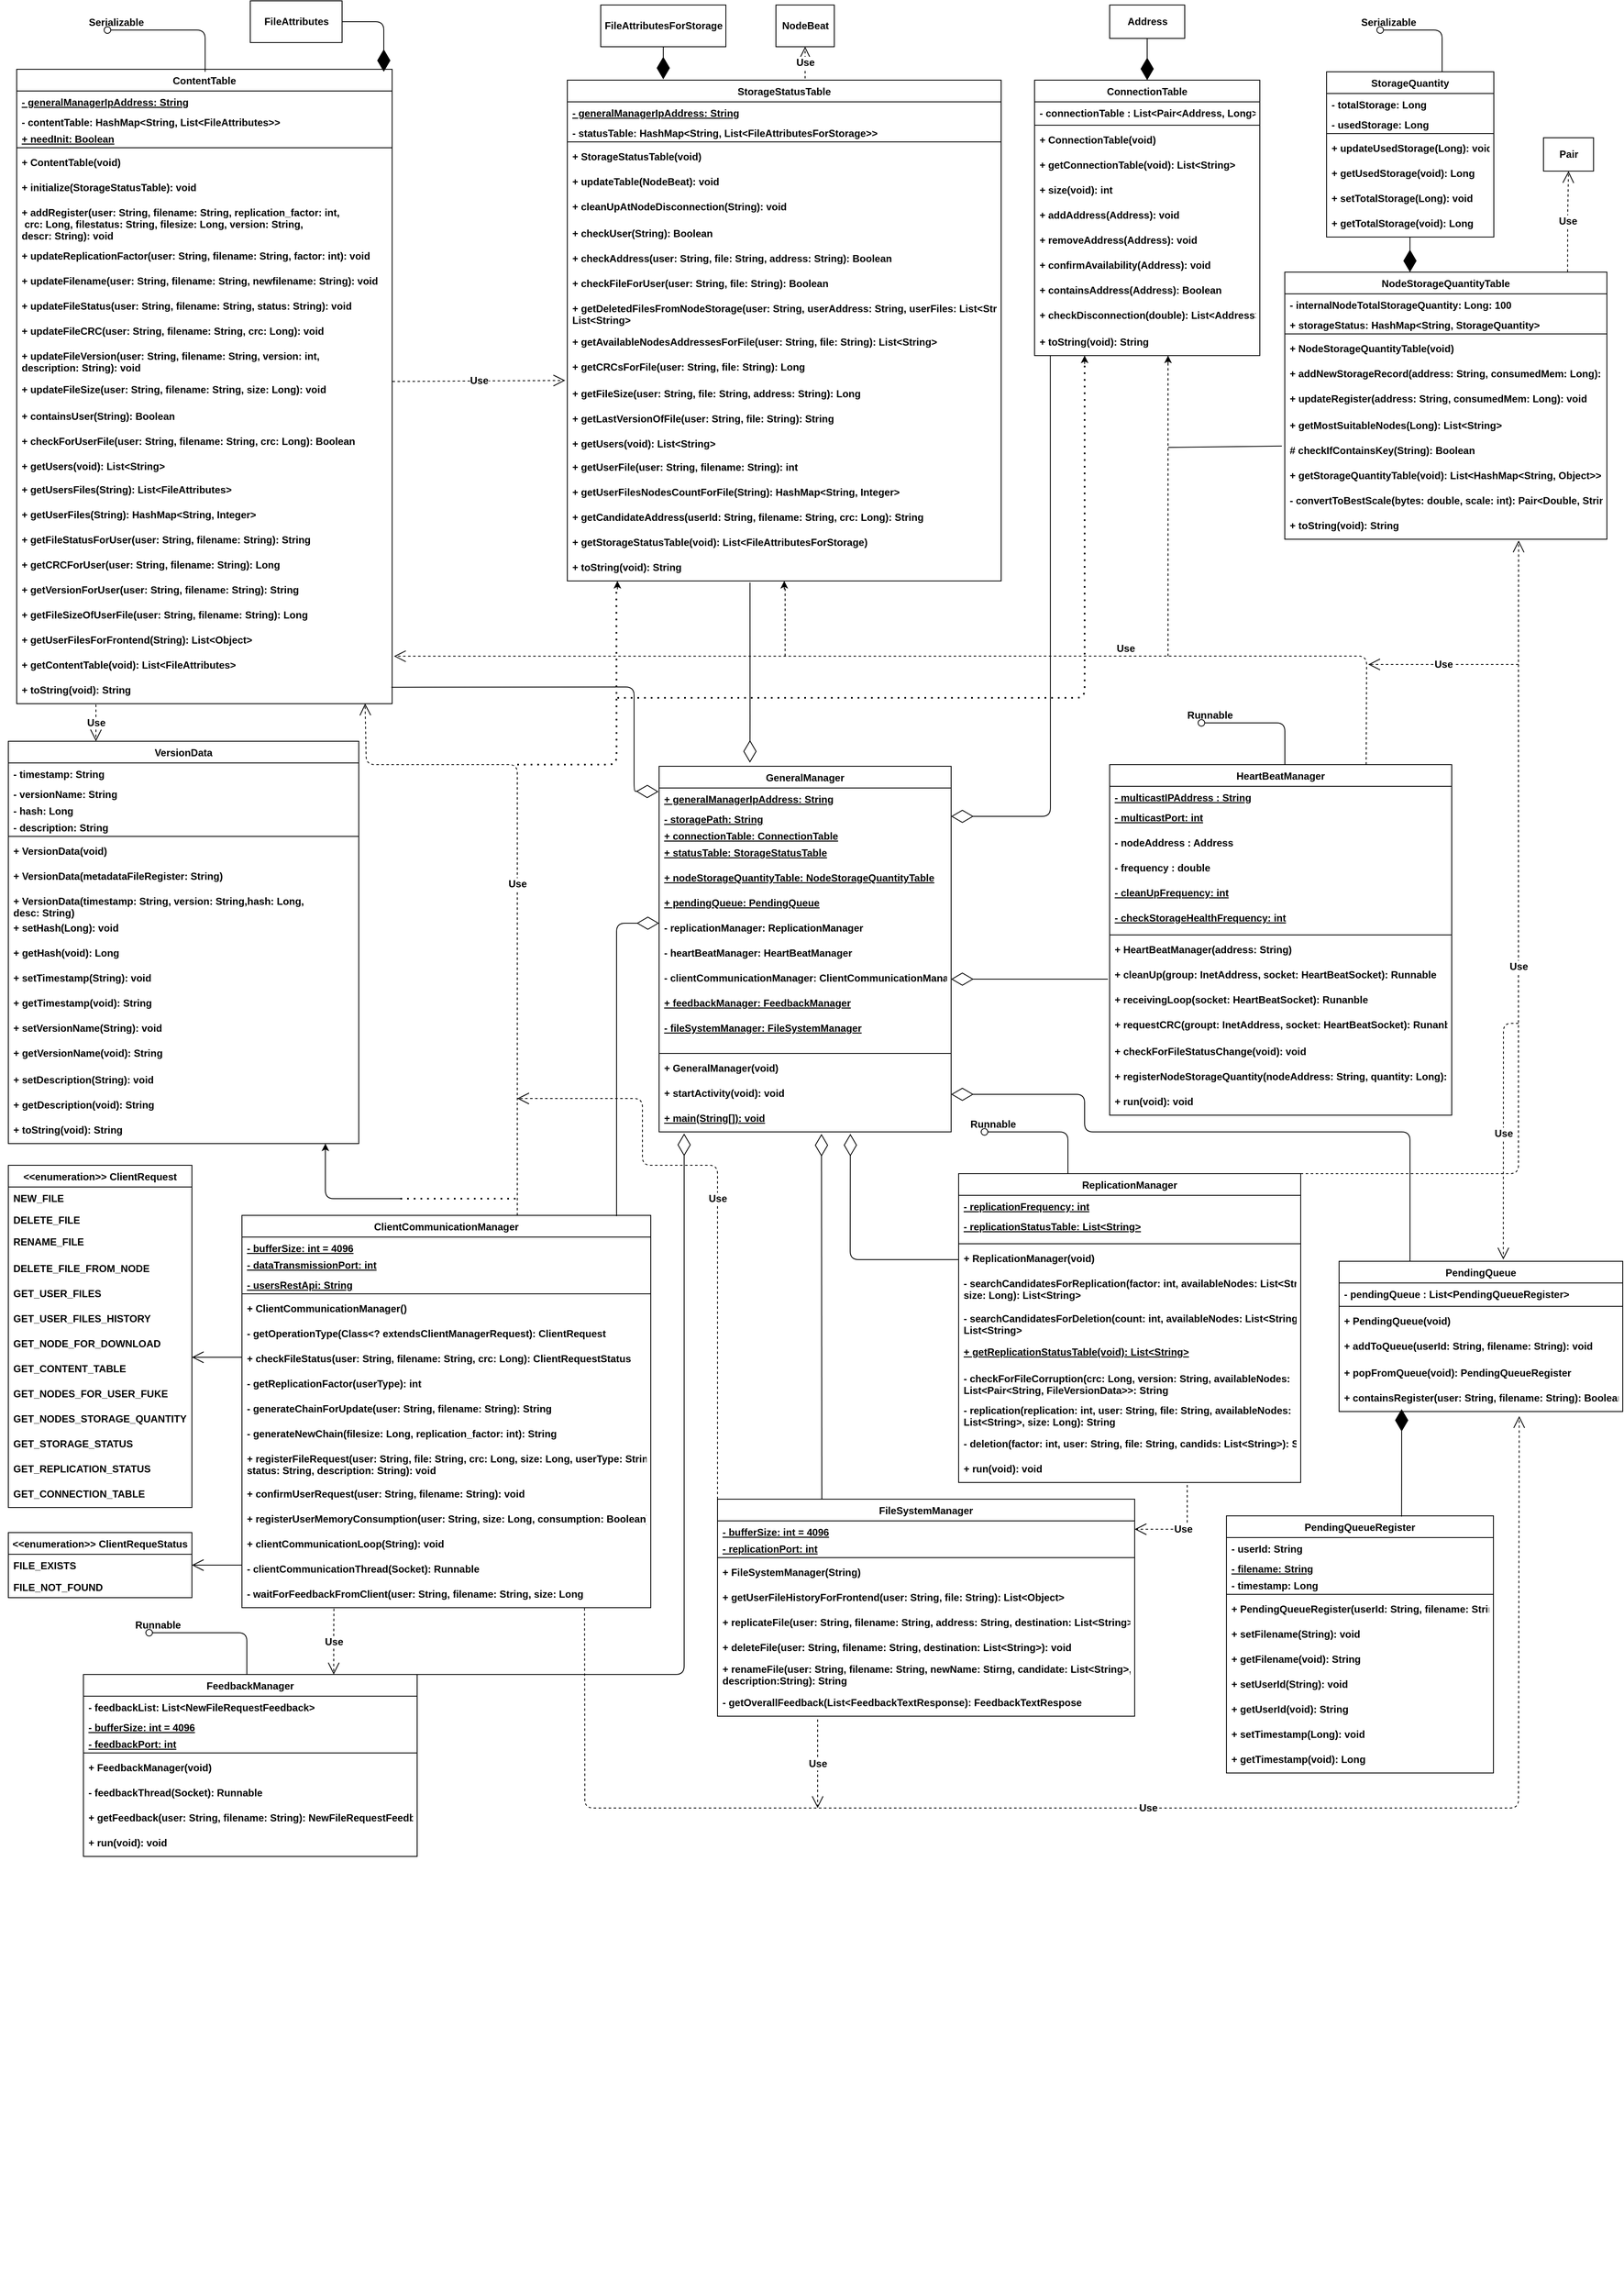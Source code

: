 <mxfile version="14.6.13" type="device"><diagram id="C5RBs43oDa-KdzZeNtuy" name="Page-1"><mxGraphModel dx="1673" dy="979" grid="1" gridSize="10" guides="1" tooltips="1" connect="1" arrows="1" fold="1" page="1" pageScale="1" pageWidth="1169" pageHeight="827" math="0" shadow="0"><root><object label="" id="WIyWlLk6GJQsqaUBKTNV-0"><mxCell/></object><mxCell id="WIyWlLk6GJQsqaUBKTNV-1" parent="WIyWlLk6GJQsqaUBKTNV-0"/><mxCell id="LAdZjZObFxrwDexfej0z-684" value="PendingQueue" style="swimlane;fontStyle=1;align=center;verticalAlign=top;childLayout=stackLayout;horizontal=1;startSize=26;horizontalStack=0;resizeParent=1;resizeParentMax=0;resizeLast=0;collapsible=1;marginBottom=0;fontSize=12;" parent="WIyWlLk6GJQsqaUBKTNV-1" vertex="1"><mxGeometry x="1625" y="1515" width="340" height="180" as="geometry"><mxRectangle x="100" y="140" width="140" height="26" as="alternateBounds"/></mxGeometry></mxCell><mxCell id="LAdZjZObFxrwDexfej0z-685" value="- pendingQueue : List&lt;PendingQueueRegister&gt;" style="text;strokeColor=none;fillColor=none;align=left;verticalAlign=top;spacingLeft=4;spacingRight=4;overflow=hidden;rotatable=0;points=[[0,0.5],[1,0.5]];portConstraint=eastwest;fontStyle=1;fontSize=12;" parent="LAdZjZObFxrwDexfej0z-684" vertex="1"><mxGeometry y="26" width="340" height="24" as="geometry"/></mxCell><mxCell id="LAdZjZObFxrwDexfej0z-686" value="" style="line;strokeWidth=1;fillColor=none;align=left;verticalAlign=middle;spacingTop=-1;spacingLeft=3;spacingRight=3;rotatable=0;labelPosition=right;points=[];portConstraint=eastwest;fontStyle=1;fontSize=12;" parent="LAdZjZObFxrwDexfej0z-684" vertex="1"><mxGeometry y="50" width="340" height="8" as="geometry"/></mxCell><mxCell id="LAdZjZObFxrwDexfej0z-687" value="+ PendingQueue(void)" style="text;strokeColor=none;fillColor=none;align=left;verticalAlign=top;spacingLeft=4;spacingRight=4;overflow=hidden;rotatable=0;points=[[0,0.5],[1,0.5]];portConstraint=eastwest;fontStyle=1;fontSize=12;" parent="LAdZjZObFxrwDexfej0z-684" vertex="1"><mxGeometry y="58" width="340" height="30" as="geometry"/></mxCell><mxCell id="LAdZjZObFxrwDexfej0z-688" value="+ addToQueue(userId: String, filename: String): void" style="text;strokeColor=none;fillColor=none;align=left;verticalAlign=top;spacingLeft=4;spacingRight=4;overflow=hidden;rotatable=0;points=[[0,0.5],[1,0.5]];portConstraint=eastwest;fontStyle=1;fontSize=12;" parent="LAdZjZObFxrwDexfej0z-684" vertex="1"><mxGeometry y="88" width="340" height="32" as="geometry"/></mxCell><mxCell id="LAdZjZObFxrwDexfej0z-689" value="+ popFromQueue(void): PendingQueueRegister" style="text;strokeColor=none;fillColor=none;align=left;verticalAlign=top;spacingLeft=4;spacingRight=4;overflow=hidden;rotatable=0;points=[[0,0.5],[1,0.5]];portConstraint=eastwest;fontStyle=1;fontSize=12;" parent="LAdZjZObFxrwDexfej0z-684" vertex="1"><mxGeometry y="120" width="340" height="30" as="geometry"/></mxCell><mxCell id="LAdZjZObFxrwDexfej0z-690" value="+ containsRegister(user: String, filename: String): Boolean" style="text;strokeColor=none;fillColor=none;align=left;verticalAlign=top;spacingLeft=4;spacingRight=4;overflow=hidden;rotatable=0;points=[[0,0.5],[1,0.5]];portConstraint=eastwest;fontStyle=1;fontSize=12;" parent="LAdZjZObFxrwDexfej0z-684" vertex="1"><mxGeometry y="150" width="340" height="30" as="geometry"/></mxCell><mxCell id="LAdZjZObFxrwDexfej0z-721" value="VersionData" style="swimlane;fontStyle=1;align=center;verticalAlign=top;childLayout=stackLayout;horizontal=1;startSize=26;horizontalStack=0;resizeParent=1;resizeParentMax=0;resizeLast=0;collapsible=1;marginBottom=0;fontSize=12;" parent="WIyWlLk6GJQsqaUBKTNV-1" vertex="1"><mxGeometry x="30" y="892" width="420" height="482" as="geometry"><mxRectangle x="100" y="140" width="140" height="26" as="alternateBounds"/></mxGeometry></mxCell><mxCell id="LAdZjZObFxrwDexfej0z-722" value="- timestamp: String" style="text;strokeColor=none;fillColor=none;align=left;verticalAlign=top;spacingLeft=4;spacingRight=4;overflow=hidden;rotatable=0;points=[[0,0.5],[1,0.5]];portConstraint=eastwest;fontStyle=1;fontSize=12;" parent="LAdZjZObFxrwDexfej0z-721" vertex="1"><mxGeometry y="26" width="420" height="24" as="geometry"/></mxCell><mxCell id="LAdZjZObFxrwDexfej0z-723" value="- versionName: String" style="text;strokeColor=none;fillColor=none;align=left;verticalAlign=top;spacingLeft=4;spacingRight=4;overflow=hidden;rotatable=0;points=[[0,0.5],[1,0.5]];portConstraint=eastwest;fontStyle=1;fontSize=12;" parent="LAdZjZObFxrwDexfej0z-721" vertex="1"><mxGeometry y="50" width="420" height="20" as="geometry"/></mxCell><mxCell id="LAdZjZObFxrwDexfej0z-724" value="- hash: Long" style="text;strokeColor=none;fillColor=none;align=left;verticalAlign=top;spacingLeft=4;spacingRight=4;overflow=hidden;rotatable=0;points=[[0,0.5],[1,0.5]];portConstraint=eastwest;fontStyle=1;fontSize=12;" parent="LAdZjZObFxrwDexfej0z-721" vertex="1"><mxGeometry y="70" width="420" height="20" as="geometry"/></mxCell><mxCell id="LAdZjZObFxrwDexfej0z-725" value="- description: String" style="text;strokeColor=none;fillColor=none;align=left;verticalAlign=top;spacingLeft=4;spacingRight=4;overflow=hidden;rotatable=0;points=[[0,0.5],[1,0.5]];portConstraint=eastwest;fontStyle=1;fontSize=12;" parent="LAdZjZObFxrwDexfej0z-721" vertex="1"><mxGeometry y="90" width="420" height="20" as="geometry"/></mxCell><mxCell id="LAdZjZObFxrwDexfej0z-728" value="" style="line;strokeWidth=1;fillColor=none;align=left;verticalAlign=middle;spacingTop=-1;spacingLeft=3;spacingRight=3;rotatable=0;labelPosition=right;points=[];portConstraint=eastwest;fontStyle=1;fontSize=12;" parent="LAdZjZObFxrwDexfej0z-721" vertex="1"><mxGeometry y="110" width="420" height="8" as="geometry"/></mxCell><mxCell id="LAdZjZObFxrwDexfej0z-729" value="+ VersionData(void)" style="text;strokeColor=none;fillColor=none;align=left;verticalAlign=top;spacingLeft=4;spacingRight=4;overflow=hidden;rotatable=0;points=[[0,0.5],[1,0.5]];portConstraint=eastwest;fontStyle=1;fontSize=12;" parent="LAdZjZObFxrwDexfej0z-721" vertex="1"><mxGeometry y="118" width="420" height="30" as="geometry"/></mxCell><mxCell id="LAdZjZObFxrwDexfej0z-730" value="+ VersionData(metadataFileRegister: String)" style="text;strokeColor=none;fillColor=none;align=left;verticalAlign=top;spacingLeft=4;spacingRight=4;overflow=hidden;rotatable=0;points=[[0,0.5],[1,0.5]];portConstraint=eastwest;fontStyle=1;fontSize=12;" parent="LAdZjZObFxrwDexfej0z-721" vertex="1"><mxGeometry y="148" width="420" height="30" as="geometry"/></mxCell><mxCell id="LAdZjZObFxrwDexfej0z-731" value="+ VersionData(timestamp: String, version: String,hash: Long, &#10;desc: String)" style="text;strokeColor=none;fillColor=none;align=left;verticalAlign=top;spacingLeft=4;spacingRight=4;overflow=hidden;rotatable=0;points=[[0,0.5],[1,0.5]];portConstraint=eastwest;fontStyle=1;fontSize=12;" parent="LAdZjZObFxrwDexfej0z-721" vertex="1"><mxGeometry y="178" width="420" height="32" as="geometry"/></mxCell><mxCell id="LAdZjZObFxrwDexfej0z-732" value="+ setHash(Long): void" style="text;strokeColor=none;fillColor=none;align=left;verticalAlign=top;spacingLeft=4;spacingRight=4;overflow=hidden;rotatable=0;points=[[0,0.5],[1,0.5]];portConstraint=eastwest;fontStyle=1;fontSize=12;" parent="LAdZjZObFxrwDexfej0z-721" vertex="1"><mxGeometry y="210" width="420" height="30" as="geometry"/></mxCell><mxCell id="LAdZjZObFxrwDexfej0z-733" value="+ getHash(void): Long" style="text;strokeColor=none;fillColor=none;align=left;verticalAlign=top;spacingLeft=4;spacingRight=4;overflow=hidden;rotatable=0;points=[[0,0.5],[1,0.5]];portConstraint=eastwest;fontStyle=1;fontSize=12;" parent="LAdZjZObFxrwDexfej0z-721" vertex="1"><mxGeometry y="240" width="420" height="30" as="geometry"/></mxCell><mxCell id="LAdZjZObFxrwDexfej0z-734" value="+ setTimestamp(String): void" style="text;strokeColor=none;fillColor=none;align=left;verticalAlign=top;spacingLeft=4;spacingRight=4;overflow=hidden;rotatable=0;points=[[0,0.5],[1,0.5]];portConstraint=eastwest;fontStyle=1;fontSize=12;" parent="LAdZjZObFxrwDexfej0z-721" vertex="1"><mxGeometry y="270" width="420" height="30" as="geometry"/></mxCell><mxCell id="LAdZjZObFxrwDexfej0z-735" value="+ getTimestamp(void): String" style="text;strokeColor=none;fillColor=none;align=left;verticalAlign=top;spacingLeft=4;spacingRight=4;overflow=hidden;rotatable=0;points=[[0,0.5],[1,0.5]];portConstraint=eastwest;fontStyle=1;fontSize=12;" parent="LAdZjZObFxrwDexfej0z-721" vertex="1"><mxGeometry y="300" width="420" height="30" as="geometry"/></mxCell><mxCell id="LAdZjZObFxrwDexfej0z-736" value="+ setVersionName(String): void" style="text;strokeColor=none;fillColor=none;align=left;verticalAlign=top;spacingLeft=4;spacingRight=4;overflow=hidden;rotatable=0;points=[[0,0.5],[1,0.5]];portConstraint=eastwest;fontStyle=1;fontSize=12;" parent="LAdZjZObFxrwDexfej0z-721" vertex="1"><mxGeometry y="330" width="420" height="30" as="geometry"/></mxCell><mxCell id="LAdZjZObFxrwDexfej0z-737" value="+ getVersionName(void): String" style="text;strokeColor=none;fillColor=none;align=left;verticalAlign=top;spacingLeft=4;spacingRight=4;overflow=hidden;rotatable=0;points=[[0,0.5],[1,0.5]];portConstraint=eastwest;fontStyle=1;fontSize=12;" parent="LAdZjZObFxrwDexfej0z-721" vertex="1"><mxGeometry y="360" width="420" height="32" as="geometry"/></mxCell><mxCell id="LAdZjZObFxrwDexfej0z-740" value="+ setDescription(String): void" style="text;strokeColor=none;fillColor=none;align=left;verticalAlign=top;spacingLeft=4;spacingRight=4;overflow=hidden;rotatable=0;points=[[0,0.5],[1,0.5]];portConstraint=eastwest;fontStyle=1;fontSize=12;" parent="LAdZjZObFxrwDexfej0z-721" vertex="1"><mxGeometry y="392" width="420" height="30" as="geometry"/></mxCell><mxCell id="LAdZjZObFxrwDexfej0z-741" value="+ getDescription(void): String" style="text;strokeColor=none;fillColor=none;align=left;verticalAlign=top;spacingLeft=4;spacingRight=4;overflow=hidden;rotatable=0;points=[[0,0.5],[1,0.5]];portConstraint=eastwest;fontStyle=1;fontSize=12;" parent="LAdZjZObFxrwDexfej0z-721" vertex="1"><mxGeometry y="422" width="420" height="30" as="geometry"/></mxCell><mxCell id="LAdZjZObFxrwDexfej0z-746" value="+ toString(void): String" style="text;strokeColor=none;fillColor=none;align=left;verticalAlign=top;spacingLeft=4;spacingRight=4;overflow=hidden;rotatable=0;points=[[0,0.5],[1,0.5]];portConstraint=eastwest;fontStyle=1;fontSize=12;" parent="LAdZjZObFxrwDexfej0z-721" vertex="1"><mxGeometry y="452" width="420" height="30" as="geometry"/></mxCell><mxCell id="LAdZjZObFxrwDexfej0z-794" value="GeneralManager" style="swimlane;fontStyle=1;align=center;verticalAlign=top;childLayout=stackLayout;horizontal=1;startSize=26;horizontalStack=0;resizeParent=1;resizeParentMax=0;resizeLast=0;collapsible=1;marginBottom=0;fontSize=12;" parent="WIyWlLk6GJQsqaUBKTNV-1" vertex="1"><mxGeometry x="810" y="922" width="350" height="438" as="geometry"><mxRectangle x="100" y="140" width="140" height="26" as="alternateBounds"/></mxGeometry></mxCell><mxCell id="LAdZjZObFxrwDexfej0z-795" value="+ generalManagerIpAddress: String" style="text;strokeColor=none;fillColor=none;align=left;verticalAlign=top;spacingLeft=4;spacingRight=4;overflow=hidden;rotatable=0;points=[[0,0.5],[1,0.5]];portConstraint=eastwest;fontStyle=5;fontSize=12;" parent="LAdZjZObFxrwDexfej0z-794" vertex="1"><mxGeometry y="26" width="350" height="24" as="geometry"/></mxCell><mxCell id="LAdZjZObFxrwDexfej0z-796" value="- storagePath: String" style="text;strokeColor=none;fillColor=none;align=left;verticalAlign=top;spacingLeft=4;spacingRight=4;overflow=hidden;rotatable=0;points=[[0,0.5],[1,0.5]];portConstraint=eastwest;fontStyle=5;fontSize=12;" parent="LAdZjZObFxrwDexfej0z-794" vertex="1"><mxGeometry y="50" width="350" height="20" as="geometry"/></mxCell><mxCell id="LAdZjZObFxrwDexfej0z-797" value="+ connectionTable: ConnectionTable" style="text;strokeColor=none;fillColor=none;align=left;verticalAlign=top;spacingLeft=4;spacingRight=4;overflow=hidden;rotatable=0;points=[[0,0.5],[1,0.5]];portConstraint=eastwest;fontStyle=5;fontSize=12;" parent="LAdZjZObFxrwDexfej0z-794" vertex="1"><mxGeometry y="70" width="350" height="20" as="geometry"/></mxCell><mxCell id="LAdZjZObFxrwDexfej0z-798" value="+ statusTable: StorageStatusTable" style="text;strokeColor=none;fillColor=none;align=left;verticalAlign=top;spacingLeft=4;spacingRight=4;overflow=hidden;rotatable=0;points=[[0,0.5],[1,0.5]];portConstraint=eastwest;fontStyle=5;fontSize=12;" parent="LAdZjZObFxrwDexfej0z-794" vertex="1"><mxGeometry y="90" width="350" height="30" as="geometry"/></mxCell><mxCell id="LAdZjZObFxrwDexfej0z-815" value="+ nodeStorageQuantityTable: NodeStorageQuantityTable" style="text;strokeColor=none;fillColor=none;align=left;verticalAlign=top;spacingLeft=4;spacingRight=4;overflow=hidden;rotatable=0;points=[[0,0.5],[1,0.5]];portConstraint=eastwest;fontStyle=5;fontSize=12;" parent="LAdZjZObFxrwDexfej0z-794" vertex="1"><mxGeometry y="120" width="350" height="30" as="geometry"/></mxCell><mxCell id="LAdZjZObFxrwDexfej0z-816" value="+ pendingQueue: PendingQueue" style="text;strokeColor=none;fillColor=none;align=left;verticalAlign=top;spacingLeft=4;spacingRight=4;overflow=hidden;rotatable=0;points=[[0,0.5],[1,0.5]];portConstraint=eastwest;fontStyle=5;fontSize=12;" parent="LAdZjZObFxrwDexfej0z-794" vertex="1"><mxGeometry y="150" width="350" height="30" as="geometry"/></mxCell><mxCell id="LAdZjZObFxrwDexfej0z-837" value="- replicationManager: ReplicationManager" style="text;strokeColor=none;fillColor=none;align=left;verticalAlign=top;spacingLeft=4;spacingRight=4;overflow=hidden;rotatable=0;points=[[0,0.5],[1,0.5]];portConstraint=eastwest;fontStyle=1;fontSize=12;" parent="LAdZjZObFxrwDexfej0z-794" vertex="1"><mxGeometry y="180" width="350" height="30" as="geometry"/></mxCell><mxCell id="LAdZjZObFxrwDexfej0z-838" value="- heartBeatManager: HeartBeatManager" style="text;strokeColor=none;fillColor=none;align=left;verticalAlign=top;spacingLeft=4;spacingRight=4;overflow=hidden;rotatable=0;points=[[0,0.5],[1,0.5]];portConstraint=eastwest;fontStyle=1;fontSize=12;" parent="LAdZjZObFxrwDexfej0z-794" vertex="1"><mxGeometry y="210" width="350" height="30" as="geometry"/></mxCell><mxCell id="LAdZjZObFxrwDexfej0z-839" value="- clientCommunicationManager: ClientCommunicationManager" style="text;strokeColor=none;fillColor=none;align=left;verticalAlign=top;spacingLeft=4;spacingRight=4;overflow=hidden;rotatable=0;points=[[0,0.5],[1,0.5]];portConstraint=eastwest;fontStyle=1;fontSize=12;" parent="LAdZjZObFxrwDexfej0z-794" vertex="1"><mxGeometry y="240" width="350" height="30" as="geometry"/></mxCell><mxCell id="HnUjPXPIOnZDo1E7rmYm-190" value="+ feedbackManager: FeedbackManager" style="text;strokeColor=none;fillColor=none;align=left;verticalAlign=top;spacingLeft=4;spacingRight=4;overflow=hidden;rotatable=0;points=[[0,0.5],[1,0.5]];portConstraint=eastwest;fontStyle=5;fontSize=12;" parent="LAdZjZObFxrwDexfej0z-794" vertex="1"><mxGeometry y="270" width="350" height="30" as="geometry"/></mxCell><mxCell id="HnUjPXPIOnZDo1E7rmYm-191" value="- fileSystemManager: FileSystemManager" style="text;strokeColor=none;fillColor=none;align=left;verticalAlign=top;spacingLeft=4;spacingRight=4;overflow=hidden;rotatable=0;points=[[0,0.5],[1,0.5]];portConstraint=eastwest;fontStyle=5;fontSize=12;" parent="LAdZjZObFxrwDexfej0z-794" vertex="1"><mxGeometry y="300" width="350" height="40" as="geometry"/></mxCell><mxCell id="LAdZjZObFxrwDexfej0z-799" value="" style="line;strokeWidth=1;fillColor=none;align=left;verticalAlign=middle;spacingTop=-1;spacingLeft=3;spacingRight=3;rotatable=0;labelPosition=right;points=[];portConstraint=eastwest;fontStyle=1;fontSize=12;" parent="LAdZjZObFxrwDexfej0z-794" vertex="1"><mxGeometry y="340" width="350" height="8" as="geometry"/></mxCell><mxCell id="LAdZjZObFxrwDexfej0z-800" value="+ GeneralManager(void)" style="text;strokeColor=none;fillColor=none;align=left;verticalAlign=top;spacingLeft=4;spacingRight=4;overflow=hidden;rotatable=0;points=[[0,0.5],[1,0.5]];portConstraint=eastwest;fontStyle=1;fontSize=12;" parent="LAdZjZObFxrwDexfej0z-794" vertex="1"><mxGeometry y="348" width="350" height="30" as="geometry"/></mxCell><mxCell id="LAdZjZObFxrwDexfej0z-801" value="+ startActivity(void): void" style="text;strokeColor=none;fillColor=none;align=left;verticalAlign=top;spacingLeft=4;spacingRight=4;overflow=hidden;rotatable=0;points=[[0,0.5],[1,0.5]];portConstraint=eastwest;fontStyle=1;fontSize=12;" parent="LAdZjZObFxrwDexfej0z-794" vertex="1"><mxGeometry y="378" width="350" height="30" as="geometry"/></mxCell><mxCell id="LAdZjZObFxrwDexfej0z-802" value="+ main(String[]): void" style="text;strokeColor=none;fillColor=none;align=left;verticalAlign=top;spacingLeft=4;spacingRight=4;overflow=hidden;rotatable=0;points=[[0,0.5],[1,0.5]];portConstraint=eastwest;fontStyle=5;fontSize=12;" parent="LAdZjZObFxrwDexfej0z-794" vertex="1"><mxGeometry y="408" width="350" height="30" as="geometry"/></mxCell><mxCell id="HnUjPXPIOnZDo1E7rmYm-504" value="" style="endArrow=diamondThin;endFill=0;endSize=24;html=1;exitX=1;exitY=0;exitDx=0;exitDy=0;fontStyle=1;fontSize=12;" parent="LAdZjZObFxrwDexfej0z-794" source="HnUjPXPIOnZDo1E7rmYm-466" edge="1"><mxGeometry width="160" relative="1" as="geometry"><mxPoint x="-80" y="709" as="sourcePoint"/><mxPoint x="30" y="440" as="targetPoint"/><Array as="points"><mxPoint x="-100" y="1088"/><mxPoint x="30" y="1088"/><mxPoint x="30" y="830"/></Array></mxGeometry></mxCell><mxCell id="HnUjPXPIOnZDo1E7rmYm-157" value="ClientCommunicationManager" style="swimlane;fontStyle=1;align=center;verticalAlign=top;childLayout=stackLayout;horizontal=1;startSize=26;horizontalStack=0;resizeParent=1;resizeParentMax=0;resizeLast=0;collapsible=1;marginBottom=0;fontSize=12;" parent="WIyWlLk6GJQsqaUBKTNV-1" vertex="1"><mxGeometry x="310" y="1460" width="490" height="470" as="geometry"><mxRectangle x="100" y="140" width="140" height="26" as="alternateBounds"/></mxGeometry></mxCell><mxCell id="HnUjPXPIOnZDo1E7rmYm-161" value="- bufferSize: int = 4096" style="text;strokeColor=none;fillColor=none;align=left;verticalAlign=top;spacingLeft=4;spacingRight=4;overflow=hidden;rotatable=0;points=[[0,0.5],[1,0.5]];portConstraint=eastwest;fontStyle=5;fontSize=12;" parent="HnUjPXPIOnZDo1E7rmYm-157" vertex="1"><mxGeometry y="26" width="490" height="20" as="geometry"/></mxCell><mxCell id="HnUjPXPIOnZDo1E7rmYm-158" value="- dataTransmissionPort: int" style="text;strokeColor=none;fillColor=none;align=left;verticalAlign=top;spacingLeft=4;spacingRight=4;overflow=hidden;rotatable=0;points=[[0,0.5],[1,0.5]];portConstraint=eastwest;fontStyle=5;fontSize=12;" parent="HnUjPXPIOnZDo1E7rmYm-157" vertex="1"><mxGeometry y="46" width="490" height="24" as="geometry"/></mxCell><mxCell id="HnUjPXPIOnZDo1E7rmYm-159" value="- usersRestApi: String" style="text;strokeColor=none;fillColor=none;align=left;verticalAlign=top;spacingLeft=4;spacingRight=4;overflow=hidden;rotatable=0;points=[[0,0.5],[1,0.5]];portConstraint=eastwest;fontStyle=5;fontSize=12;" parent="HnUjPXPIOnZDo1E7rmYm-157" vertex="1"><mxGeometry y="70" width="490" height="20" as="geometry"/></mxCell><mxCell id="HnUjPXPIOnZDo1E7rmYm-167" value="" style="line;strokeWidth=1;fillColor=none;align=left;verticalAlign=middle;spacingTop=-1;spacingLeft=3;spacingRight=3;rotatable=0;labelPosition=right;points=[];portConstraint=eastwest;fontStyle=1;fontSize=12;" parent="HnUjPXPIOnZDo1E7rmYm-157" vertex="1"><mxGeometry y="90" width="490" height="8" as="geometry"/></mxCell><mxCell id="HnUjPXPIOnZDo1E7rmYm-168" value="+ ClientCommunicationManager()" style="text;strokeColor=none;fillColor=none;align=left;verticalAlign=top;spacingLeft=4;spacingRight=4;overflow=hidden;rotatable=0;points=[[0,0.5],[1,0.5]];portConstraint=eastwest;fontStyle=1;fontSize=12;" parent="HnUjPXPIOnZDo1E7rmYm-157" vertex="1"><mxGeometry y="98" width="490" height="30" as="geometry"/></mxCell><mxCell id="HnUjPXPIOnZDo1E7rmYm-169" value="- getOperationType(Class&lt;? extendsClientManagerRequest): ClientRequest" style="text;strokeColor=none;fillColor=none;align=left;verticalAlign=top;spacingLeft=4;spacingRight=4;overflow=hidden;rotatable=0;points=[[0,0.5],[1,0.5]];portConstraint=eastwest;fontStyle=1;fontSize=12;" parent="HnUjPXPIOnZDo1E7rmYm-157" vertex="1"><mxGeometry y="128" width="490" height="30" as="geometry"/></mxCell><mxCell id="HnUjPXPIOnZDo1E7rmYm-170" value="+ checkFileStatus(user: String, filename: String, crc: Long): ClientRequestStatus" style="text;strokeColor=none;fillColor=none;align=left;verticalAlign=top;spacingLeft=4;spacingRight=4;overflow=hidden;rotatable=0;points=[[0,0.5],[1,0.5]];portConstraint=eastwest;fontStyle=1;fontSize=12;" parent="HnUjPXPIOnZDo1E7rmYm-157" vertex="1"><mxGeometry y="158" width="490" height="30" as="geometry"/></mxCell><mxCell id="HnUjPXPIOnZDo1E7rmYm-171" value="- getReplicationFactor(userType): int" style="text;strokeColor=none;fillColor=none;align=left;verticalAlign=top;spacingLeft=4;spacingRight=4;overflow=hidden;rotatable=0;points=[[0,0.5],[1,0.5]];portConstraint=eastwest;fontStyle=1;fontSize=12;" parent="HnUjPXPIOnZDo1E7rmYm-157" vertex="1"><mxGeometry y="188" width="490" height="30" as="geometry"/></mxCell><mxCell id="HnUjPXPIOnZDo1E7rmYm-172" value="- generateChainForUpdate(user: String, filename: String): String" style="text;strokeColor=none;fillColor=none;align=left;verticalAlign=top;spacingLeft=4;spacingRight=4;overflow=hidden;rotatable=0;points=[[0,0.5],[1,0.5]];portConstraint=eastwest;fontStyle=1;fontSize=12;" parent="HnUjPXPIOnZDo1E7rmYm-157" vertex="1"><mxGeometry y="218" width="490" height="30" as="geometry"/></mxCell><mxCell id="HnUjPXPIOnZDo1E7rmYm-173" value="- generateNewChain(filesize: Long, replication_factor: int): String" style="text;strokeColor=none;fillColor=none;align=left;verticalAlign=top;spacingLeft=4;spacingRight=4;overflow=hidden;rotatable=0;points=[[0,0.5],[1,0.5]];portConstraint=eastwest;fontStyle=1;fontSize=12;" parent="HnUjPXPIOnZDo1E7rmYm-157" vertex="1"><mxGeometry y="248" width="490" height="30" as="geometry"/></mxCell><mxCell id="HnUjPXPIOnZDo1E7rmYm-174" value="+ registerFileRequest(user: String, file: String, crc: Long, size: Long, userType: String,&#10;status: String, description: String): void" style="text;strokeColor=none;fillColor=none;align=left;verticalAlign=top;spacingLeft=4;spacingRight=4;overflow=hidden;rotatable=0;points=[[0,0.5],[1,0.5]];portConstraint=eastwest;fontStyle=1;fontSize=12;" parent="HnUjPXPIOnZDo1E7rmYm-157" vertex="1"><mxGeometry y="278" width="490" height="42" as="geometry"/></mxCell><mxCell id="HnUjPXPIOnZDo1E7rmYm-175" value="+ confirmUserRequest(user: String, filename: String): void" style="text;strokeColor=none;fillColor=none;align=left;verticalAlign=top;spacingLeft=4;spacingRight=4;overflow=hidden;rotatable=0;points=[[0,0.5],[1,0.5]];portConstraint=eastwest;fontStyle=1;fontSize=12;" parent="HnUjPXPIOnZDo1E7rmYm-157" vertex="1"><mxGeometry y="320" width="490" height="30" as="geometry"/></mxCell><mxCell id="HnUjPXPIOnZDo1E7rmYm-462" value="+ registerUserMemoryConsumption(user: String, size: Long, consumption: Boolean): void" style="text;strokeColor=none;fillColor=none;align=left;verticalAlign=top;spacingLeft=4;spacingRight=4;overflow=hidden;rotatable=0;points=[[0,0.5],[1,0.5]];portConstraint=eastwest;fontStyle=1;fontSize=12;" parent="HnUjPXPIOnZDo1E7rmYm-157" vertex="1"><mxGeometry y="350" width="490" height="30" as="geometry"/></mxCell><mxCell id="HnUjPXPIOnZDo1E7rmYm-463" value="+ clientCommunicationLoop(String): void" style="text;strokeColor=none;fillColor=none;align=left;verticalAlign=top;spacingLeft=4;spacingRight=4;overflow=hidden;rotatable=0;points=[[0,0.5],[1,0.5]];portConstraint=eastwest;fontStyle=1;fontSize=12;" parent="HnUjPXPIOnZDo1E7rmYm-157" vertex="1"><mxGeometry y="380" width="490" height="30" as="geometry"/></mxCell><mxCell id="HnUjPXPIOnZDo1E7rmYm-464" value="- clientCommunicationThread(Socket): Runnable" style="text;strokeColor=none;fillColor=none;align=left;verticalAlign=top;spacingLeft=4;spacingRight=4;overflow=hidden;rotatable=0;points=[[0,0.5],[1,0.5]];portConstraint=eastwest;fontStyle=1;fontSize=12;" parent="HnUjPXPIOnZDo1E7rmYm-157" vertex="1"><mxGeometry y="410" width="490" height="30" as="geometry"/></mxCell><mxCell id="HnUjPXPIOnZDo1E7rmYm-465" value="- waitForFeedbackFromClient(user: String, filename: String, size: Long" style="text;strokeColor=none;fillColor=none;align=left;verticalAlign=top;spacingLeft=4;spacingRight=4;overflow=hidden;rotatable=0;points=[[0,0.5],[1,0.5]];portConstraint=eastwest;fontStyle=1;fontSize=12;" parent="HnUjPXPIOnZDo1E7rmYm-157" vertex="1"><mxGeometry y="440" width="490" height="30" as="geometry"/></mxCell><mxCell id="HnUjPXPIOnZDo1E7rmYm-181" value="" style="group;fontStyle=1;fontSize=12;" parent="WIyWlLk6GJQsqaUBKTNV-1" vertex="1" connectable="0"><mxGeometry x="880" y="1750" width="500" height="320" as="geometry"/></mxCell><mxCell id="HnUjPXPIOnZDo1E7rmYm-133" value="FileSystemManager" style="swimlane;fontStyle=1;align=center;verticalAlign=top;childLayout=stackLayout;horizontal=1;startSize=26;horizontalStack=0;resizeParent=1;resizeParentMax=0;resizeLast=0;collapsible=1;marginBottom=0;fontSize=12;" parent="HnUjPXPIOnZDo1E7rmYm-181" vertex="1"><mxGeometry y="50" width="500" height="260" as="geometry"><mxRectangle x="100" y="140" width="140" height="26" as="alternateBounds"/></mxGeometry></mxCell><mxCell id="HnUjPXPIOnZDo1E7rmYm-135" value="- bufferSize: int = 4096" style="text;strokeColor=none;fillColor=none;align=left;verticalAlign=top;spacingLeft=4;spacingRight=4;overflow=hidden;rotatable=0;points=[[0,0.5],[1,0.5]];portConstraint=eastwest;fontStyle=5;fontSize=12;" parent="HnUjPXPIOnZDo1E7rmYm-133" vertex="1"><mxGeometry y="26" width="500" height="20" as="geometry"/></mxCell><mxCell id="HnUjPXPIOnZDo1E7rmYm-136" value="- replicationPort: int" style="text;strokeColor=none;fillColor=none;align=left;verticalAlign=top;spacingLeft=4;spacingRight=4;overflow=hidden;rotatable=0;points=[[0,0.5],[1,0.5]];portConstraint=eastwest;fontStyle=5;fontSize=12;" parent="HnUjPXPIOnZDo1E7rmYm-133" vertex="1"><mxGeometry y="46" width="500" height="20" as="geometry"/></mxCell><mxCell id="HnUjPXPIOnZDo1E7rmYm-143" value="" style="line;strokeWidth=1;fillColor=none;align=left;verticalAlign=middle;spacingTop=-1;spacingLeft=3;spacingRight=3;rotatable=0;labelPosition=right;points=[];portConstraint=eastwest;fontStyle=1;fontSize=12;" parent="HnUjPXPIOnZDo1E7rmYm-133" vertex="1"><mxGeometry y="66" width="500" height="8" as="geometry"/></mxCell><mxCell id="HnUjPXPIOnZDo1E7rmYm-144" value="+ FileSystemManager(String)" style="text;strokeColor=none;fillColor=none;align=left;verticalAlign=top;spacingLeft=4;spacingRight=4;overflow=hidden;rotatable=0;points=[[0,0.5],[1,0.5]];portConstraint=eastwest;fontStyle=1;fontSize=12;" parent="HnUjPXPIOnZDo1E7rmYm-133" vertex="1"><mxGeometry y="74" width="500" height="30" as="geometry"/></mxCell><mxCell id="HnUjPXPIOnZDo1E7rmYm-145" value="+ getUserFileHistoryForFrontend(user: String, file: String): List&lt;Object&gt;" style="text;strokeColor=none;fillColor=none;align=left;verticalAlign=top;spacingLeft=4;spacingRight=4;overflow=hidden;rotatable=0;points=[[0,0.5],[1,0.5]];portConstraint=eastwest;fontStyle=1;fontSize=12;" parent="HnUjPXPIOnZDo1E7rmYm-133" vertex="1"><mxGeometry y="104" width="500" height="30" as="geometry"/></mxCell><mxCell id="HnUjPXPIOnZDo1E7rmYm-146" value="+ replicateFile(user: String, filename: String, address: String, destination: List&lt;String&gt;): void" style="text;strokeColor=none;fillColor=none;align=left;verticalAlign=top;spacingLeft=4;spacingRight=4;overflow=hidden;rotatable=0;points=[[0,0.5],[1,0.5]];portConstraint=eastwest;fontStyle=1;fontSize=12;" parent="HnUjPXPIOnZDo1E7rmYm-133" vertex="1"><mxGeometry y="134" width="500" height="30" as="geometry"/></mxCell><mxCell id="HnUjPXPIOnZDo1E7rmYm-147" value="+ deleteFile(user: String, filename: String, destination: List&lt;String&gt;): void" style="text;strokeColor=none;fillColor=none;align=left;verticalAlign=top;spacingLeft=4;spacingRight=4;overflow=hidden;rotatable=0;points=[[0,0.5],[1,0.5]];portConstraint=eastwest;fontStyle=1;fontSize=12;" parent="HnUjPXPIOnZDo1E7rmYm-133" vertex="1"><mxGeometry y="164" width="500" height="26" as="geometry"/></mxCell><mxCell id="HnUjPXPIOnZDo1E7rmYm-500" value="+ renameFile(user: String, filename: String, newName: Stirng, candidate: List&lt;String&gt;,&#10;description:String): String" style="text;strokeColor=none;fillColor=none;align=left;verticalAlign=top;spacingLeft=4;spacingRight=4;overflow=hidden;rotatable=0;points=[[0,0.5],[1,0.5]];portConstraint=eastwest;fontStyle=1;fontSize=12;" parent="HnUjPXPIOnZDo1E7rmYm-133" vertex="1"><mxGeometry y="190" width="500" height="40" as="geometry"/></mxCell><mxCell id="HnUjPXPIOnZDo1E7rmYm-501" value="- getOverallFeedback(List&lt;FeedbackTextResponse): FeedbackTextRespose" style="text;strokeColor=none;fillColor=none;align=left;verticalAlign=top;spacingLeft=4;spacingRight=4;overflow=hidden;rotatable=0;points=[[0,0.5],[1,0.5]];portConstraint=eastwest;fontStyle=1;fontSize=12;" parent="HnUjPXPIOnZDo1E7rmYm-133" vertex="1"><mxGeometry y="230" width="500" height="30" as="geometry"/></mxCell><mxCell id="HnUjPXPIOnZDo1E7rmYm-187" value="" style="endArrow=diamondThin;endFill=0;endSize=24;html=1;entryX=1;entryY=0.5;entryDx=0;entryDy=0;fontStyle=1;fontSize=12;" parent="WIyWlLk6GJQsqaUBKTNV-1" target="LAdZjZObFxrwDexfej0z-839" edge="1"><mxGeometry width="160" relative="1" as="geometry"><mxPoint x="1348" y="1177" as="sourcePoint"/><mxPoint x="1600" y="1790" as="targetPoint"/></mxGeometry></mxCell><mxCell id="HnUjPXPIOnZDo1E7rmYm-194" value="PendingQueueRegister" style="swimlane;fontStyle=1;align=center;verticalAlign=top;childLayout=stackLayout;horizontal=1;startSize=26;horizontalStack=0;resizeParent=1;resizeParentMax=0;resizeLast=0;collapsible=1;marginBottom=0;fontSize=12;" parent="WIyWlLk6GJQsqaUBKTNV-1" vertex="1"><mxGeometry x="1490" y="1820" width="320" height="308" as="geometry"><mxRectangle x="100" y="140" width="140" height="26" as="alternateBounds"/></mxGeometry></mxCell><mxCell id="HnUjPXPIOnZDo1E7rmYm-195" value="- userId: String" style="text;strokeColor=none;fillColor=none;align=left;verticalAlign=top;spacingLeft=4;spacingRight=4;overflow=hidden;rotatable=0;points=[[0,0.5],[1,0.5]];portConstraint=eastwest;fontStyle=1;fontSize=12;" parent="HnUjPXPIOnZDo1E7rmYm-194" vertex="1"><mxGeometry y="26" width="320" height="24" as="geometry"/></mxCell><mxCell id="HnUjPXPIOnZDo1E7rmYm-196" value="- filename: String" style="text;strokeColor=none;fillColor=none;align=left;verticalAlign=top;spacingLeft=4;spacingRight=4;overflow=hidden;rotatable=0;points=[[0,0.5],[1,0.5]];portConstraint=eastwest;fontStyle=5;fontSize=12;" parent="HnUjPXPIOnZDo1E7rmYm-194" vertex="1"><mxGeometry y="50" width="320" height="20" as="geometry"/></mxCell><mxCell id="HnUjPXPIOnZDo1E7rmYm-197" value="- timestamp: Long" style="text;strokeColor=none;fillColor=none;align=left;verticalAlign=top;spacingLeft=4;spacingRight=4;overflow=hidden;rotatable=0;points=[[0,0.5],[1,0.5]];portConstraint=eastwest;fontStyle=1;fontSize=12;" parent="HnUjPXPIOnZDo1E7rmYm-194" vertex="1"><mxGeometry y="70" width="320" height="20" as="geometry"/></mxCell><mxCell id="HnUjPXPIOnZDo1E7rmYm-201" value="" style="line;strokeWidth=1;fillColor=none;align=left;verticalAlign=middle;spacingTop=-1;spacingLeft=3;spacingRight=3;rotatable=0;labelPosition=right;points=[];portConstraint=eastwest;fontStyle=1;fontSize=12;" parent="HnUjPXPIOnZDo1E7rmYm-194" vertex="1"><mxGeometry y="90" width="320" height="8" as="geometry"/></mxCell><mxCell id="HnUjPXPIOnZDo1E7rmYm-202" value="+ PendingQueueRegister(userId: String, filename: String)" style="text;strokeColor=none;fillColor=none;align=left;verticalAlign=top;spacingLeft=4;spacingRight=4;overflow=hidden;rotatable=0;points=[[0,0.5],[1,0.5]];portConstraint=eastwest;fontStyle=1;fontSize=12;" parent="HnUjPXPIOnZDo1E7rmYm-194" vertex="1"><mxGeometry y="98" width="320" height="30" as="geometry"/></mxCell><mxCell id="HnUjPXPIOnZDo1E7rmYm-203" value="+ setFilename(String): void" style="text;strokeColor=none;fillColor=none;align=left;verticalAlign=top;spacingLeft=4;spacingRight=4;overflow=hidden;rotatable=0;points=[[0,0.5],[1,0.5]];portConstraint=eastwest;fontStyle=1;fontSize=12;" parent="HnUjPXPIOnZDo1E7rmYm-194" vertex="1"><mxGeometry y="128" width="320" height="30" as="geometry"/></mxCell><mxCell id="HnUjPXPIOnZDo1E7rmYm-204" value="+ getFilename(void): String" style="text;strokeColor=none;fillColor=none;align=left;verticalAlign=top;spacingLeft=4;spacingRight=4;overflow=hidden;rotatable=0;points=[[0,0.5],[1,0.5]];portConstraint=eastwest;fontStyle=1;fontSize=12;" parent="HnUjPXPIOnZDo1E7rmYm-194" vertex="1"><mxGeometry y="158" width="320" height="30" as="geometry"/></mxCell><mxCell id="HnUjPXPIOnZDo1E7rmYm-205" value="+ setUserId(String): void" style="text;strokeColor=none;fillColor=none;align=left;verticalAlign=top;spacingLeft=4;spacingRight=4;overflow=hidden;rotatable=0;points=[[0,0.5],[1,0.5]];portConstraint=eastwest;fontStyle=1;fontSize=12;" parent="HnUjPXPIOnZDo1E7rmYm-194" vertex="1"><mxGeometry y="188" width="320" height="30" as="geometry"/></mxCell><mxCell id="HnUjPXPIOnZDo1E7rmYm-206" value="+ getUserId(void): String" style="text;strokeColor=none;fillColor=none;align=left;verticalAlign=top;spacingLeft=4;spacingRight=4;overflow=hidden;rotatable=0;points=[[0,0.5],[1,0.5]];portConstraint=eastwest;fontStyle=1;fontSize=12;" parent="HnUjPXPIOnZDo1E7rmYm-194" vertex="1"><mxGeometry y="218" width="320" height="30" as="geometry"/></mxCell><mxCell id="HnUjPXPIOnZDo1E7rmYm-207" value="+ setTimestamp(Long): void" style="text;strokeColor=none;fillColor=none;align=left;verticalAlign=top;spacingLeft=4;spacingRight=4;overflow=hidden;rotatable=0;points=[[0,0.5],[1,0.5]];portConstraint=eastwest;fontStyle=1;fontSize=12;" parent="HnUjPXPIOnZDo1E7rmYm-194" vertex="1"><mxGeometry y="248" width="320" height="30" as="geometry"/></mxCell><mxCell id="HnUjPXPIOnZDo1E7rmYm-208" value="+ getTimestamp(void): Long" style="text;strokeColor=none;fillColor=none;align=left;verticalAlign=top;spacingLeft=4;spacingRight=4;overflow=hidden;rotatable=0;points=[[0,0.5],[1,0.5]];portConstraint=eastwest;fontStyle=1;fontSize=12;" parent="HnUjPXPIOnZDo1E7rmYm-194" vertex="1"><mxGeometry y="278" width="320" height="30" as="geometry"/></mxCell><mxCell id="HnUjPXPIOnZDo1E7rmYm-210" value="" style="endArrow=diamondThin;endFill=1;endSize=24;html=1;exitX=0.656;exitY=0.003;exitDx=0;exitDy=0;exitPerimeter=0;fontStyle=1;fontSize=12;" parent="WIyWlLk6GJQsqaUBKTNV-1" source="HnUjPXPIOnZDo1E7rmYm-194" edge="1"><mxGeometry width="160" relative="1" as="geometry"><mxPoint x="2120" y="1818" as="sourcePoint"/><mxPoint x="1700" y="1692" as="targetPoint"/><Array as="points"><mxPoint x="1700" y="1770"/></Array></mxGeometry></mxCell><mxCell id="HnUjPXPIOnZDo1E7rmYm-240" value="ContentTable" style="swimlane;fontStyle=1;align=center;verticalAlign=top;childLayout=stackLayout;horizontal=1;startSize=26;horizontalStack=0;resizeParent=1;resizeParentMax=0;resizeLast=0;collapsible=1;marginBottom=0;fontSize=12;" parent="WIyWlLk6GJQsqaUBKTNV-1" vertex="1"><mxGeometry x="40" y="87" width="450" height="760" as="geometry"><mxRectangle x="100" y="140" width="140" height="26" as="alternateBounds"/></mxGeometry></mxCell><mxCell id="HnUjPXPIOnZDo1E7rmYm-241" value="- generalManagerIpAddress: String" style="text;strokeColor=none;fillColor=none;align=left;verticalAlign=top;spacingLeft=4;spacingRight=4;overflow=hidden;rotatable=0;points=[[0,0.5],[1,0.5]];portConstraint=eastwest;fontStyle=5;fontSize=12;" parent="HnUjPXPIOnZDo1E7rmYm-240" vertex="1"><mxGeometry y="26" width="450" height="24" as="geometry"/></mxCell><mxCell id="HnUjPXPIOnZDo1E7rmYm-242" value="- contentTable: HashMap&lt;String, List&lt;FileAttributes&gt;&gt;" style="text;strokeColor=none;fillColor=none;align=left;verticalAlign=top;spacingLeft=4;spacingRight=4;overflow=hidden;rotatable=0;points=[[0,0.5],[1,0.5]];portConstraint=eastwest;fontStyle=1;fontSize=12;" parent="HnUjPXPIOnZDo1E7rmYm-240" vertex="1"><mxGeometry y="50" width="450" height="20" as="geometry"/></mxCell><mxCell id="HnUjPXPIOnZDo1E7rmYm-243" value="+ needInit: Boolean" style="text;strokeColor=none;fillColor=none;align=left;verticalAlign=top;spacingLeft=4;spacingRight=4;overflow=hidden;rotatable=0;points=[[0,0.5],[1,0.5]];portConstraint=eastwest;fontStyle=5;fontSize=12;" parent="HnUjPXPIOnZDo1E7rmYm-240" vertex="1"><mxGeometry y="70" width="450" height="20" as="geometry"/></mxCell><mxCell id="HnUjPXPIOnZDo1E7rmYm-252" value="" style="line;strokeWidth=1;fillColor=none;align=left;verticalAlign=middle;spacingTop=-1;spacingLeft=3;spacingRight=3;rotatable=0;labelPosition=right;points=[];portConstraint=eastwest;fontStyle=1;fontSize=12;" parent="HnUjPXPIOnZDo1E7rmYm-240" vertex="1"><mxGeometry y="90" width="450" height="8" as="geometry"/></mxCell><mxCell id="HnUjPXPIOnZDo1E7rmYm-253" value="+ ContentTable(void)" style="text;strokeColor=none;fillColor=none;align=left;verticalAlign=top;spacingLeft=4;spacingRight=4;overflow=hidden;rotatable=0;points=[[0,0.5],[1,0.5]];portConstraint=eastwest;fontStyle=1;fontSize=12;" parent="HnUjPXPIOnZDo1E7rmYm-240" vertex="1"><mxGeometry y="98" width="450" height="30" as="geometry"/></mxCell><mxCell id="HnUjPXPIOnZDo1E7rmYm-254" value="+ initialize(StorageStatusTable): void" style="text;strokeColor=none;fillColor=none;align=left;verticalAlign=top;spacingLeft=4;spacingRight=4;overflow=hidden;rotatable=0;points=[[0,0.5],[1,0.5]];portConstraint=eastwest;fontStyle=1;fontSize=12;" parent="HnUjPXPIOnZDo1E7rmYm-240" vertex="1"><mxGeometry y="128" width="450" height="30" as="geometry"/></mxCell><mxCell id="HnUjPXPIOnZDo1E7rmYm-255" value="+ addRegister(user: String, filename: String, replication_factor: int,&#10; crc: Long, filestatus: String, filesize: Long, version: String, &#10;descr: String): void" style="text;strokeColor=none;fillColor=none;align=left;verticalAlign=top;spacingLeft=4;spacingRight=4;overflow=hidden;rotatable=0;points=[[0,0.5],[1,0.5]];portConstraint=eastwest;fontStyle=1;fontSize=12;" parent="HnUjPXPIOnZDo1E7rmYm-240" vertex="1"><mxGeometry y="158" width="450" height="52" as="geometry"/></mxCell><mxCell id="HnUjPXPIOnZDo1E7rmYm-256" value="+ updateReplicationFactor(user: String, filename: String, factor: int): void" style="text;strokeColor=none;fillColor=none;align=left;verticalAlign=top;spacingLeft=4;spacingRight=4;overflow=hidden;rotatable=0;points=[[0,0.5],[1,0.5]];portConstraint=eastwest;fontStyle=1;fontSize=12;" parent="HnUjPXPIOnZDo1E7rmYm-240" vertex="1"><mxGeometry y="210" width="450" height="30" as="geometry"/></mxCell><mxCell id="HnUjPXPIOnZDo1E7rmYm-257" value="+ updateFilename(user: String, filename: String, newfilename: String): void" style="text;strokeColor=none;fillColor=none;align=left;verticalAlign=top;spacingLeft=4;spacingRight=4;overflow=hidden;rotatable=0;points=[[0,0.5],[1,0.5]];portConstraint=eastwest;fontStyle=1;fontSize=12;" parent="HnUjPXPIOnZDo1E7rmYm-240" vertex="1"><mxGeometry y="240" width="450" height="30" as="geometry"/></mxCell><mxCell id="HnUjPXPIOnZDo1E7rmYm-258" value="+ updateFileStatus(user: String, filename: String, status: String): void" style="text;strokeColor=none;fillColor=none;align=left;verticalAlign=top;spacingLeft=4;spacingRight=4;overflow=hidden;rotatable=0;points=[[0,0.5],[1,0.5]];portConstraint=eastwest;fontStyle=1;fontSize=12;" parent="HnUjPXPIOnZDo1E7rmYm-240" vertex="1"><mxGeometry y="270" width="450" height="30" as="geometry"/></mxCell><mxCell id="HnUjPXPIOnZDo1E7rmYm-259" value="+ updateFileCRC(user: String, filename: String, crc: Long): void" style="text;strokeColor=none;fillColor=none;align=left;verticalAlign=top;spacingLeft=4;spacingRight=4;overflow=hidden;rotatable=0;points=[[0,0.5],[1,0.5]];portConstraint=eastwest;fontStyle=1;fontSize=12;" parent="HnUjPXPIOnZDo1E7rmYm-240" vertex="1"><mxGeometry y="300" width="450" height="30" as="geometry"/></mxCell><mxCell id="HnUjPXPIOnZDo1E7rmYm-260" value="+ updateFileVersion(user: String, filename: String, version: int, &#10;description: String): void" style="text;strokeColor=none;fillColor=none;align=left;verticalAlign=top;spacingLeft=4;spacingRight=4;overflow=hidden;rotatable=0;points=[[0,0.5],[1,0.5]];portConstraint=eastwest;fontStyle=1;fontSize=12;" parent="HnUjPXPIOnZDo1E7rmYm-240" vertex="1"><mxGeometry y="330" width="450" height="40" as="geometry"/></mxCell><mxCell id="HnUjPXPIOnZDo1E7rmYm-261" value="+ updateFileSize(user: String, filename: String, size: Long): void" style="text;strokeColor=none;fillColor=none;align=left;verticalAlign=top;spacingLeft=4;spacingRight=4;overflow=hidden;rotatable=0;points=[[0,0.5],[1,0.5]];portConstraint=eastwest;fontStyle=1;fontSize=12;" parent="HnUjPXPIOnZDo1E7rmYm-240" vertex="1"><mxGeometry y="370" width="450" height="32" as="geometry"/></mxCell><mxCell id="HnUjPXPIOnZDo1E7rmYm-262" value="+ containsUser(String): Boolean" style="text;strokeColor=none;fillColor=none;align=left;verticalAlign=top;spacingLeft=4;spacingRight=4;overflow=hidden;rotatable=0;points=[[0,0.5],[1,0.5]];portConstraint=eastwest;fontStyle=1;fontSize=12;" parent="HnUjPXPIOnZDo1E7rmYm-240" vertex="1"><mxGeometry y="402" width="450" height="30" as="geometry"/></mxCell><mxCell id="HnUjPXPIOnZDo1E7rmYm-263" value="+ checkForUserFile(user: String, filename: String, crc: Long): Boolean" style="text;strokeColor=none;fillColor=none;align=left;verticalAlign=top;spacingLeft=4;spacingRight=4;overflow=hidden;rotatable=0;points=[[0,0.5],[1,0.5]];portConstraint=eastwest;fontStyle=1;fontSize=12;" parent="HnUjPXPIOnZDo1E7rmYm-240" vertex="1"><mxGeometry y="432" width="450" height="30" as="geometry"/></mxCell><mxCell id="HnUjPXPIOnZDo1E7rmYm-264" value="+ getUsers(void): List&lt;String&gt;" style="text;strokeColor=none;fillColor=none;align=left;verticalAlign=top;spacingLeft=4;spacingRight=4;overflow=hidden;rotatable=0;points=[[0,0.5],[1,0.5]];portConstraint=eastwest;fontStyle=1;fontSize=12;" parent="HnUjPXPIOnZDo1E7rmYm-240" vertex="1"><mxGeometry y="462" width="450" height="28" as="geometry"/></mxCell><mxCell id="HnUjPXPIOnZDo1E7rmYm-281" value="+ getUsersFiles(String): List&lt;FileAttributes&gt;" style="text;strokeColor=none;fillColor=none;align=left;verticalAlign=top;spacingLeft=4;spacingRight=4;overflow=hidden;rotatable=0;points=[[0,0.5],[1,0.5]];portConstraint=eastwest;fontStyle=1;fontSize=12;" parent="HnUjPXPIOnZDo1E7rmYm-240" vertex="1"><mxGeometry y="490" width="450" height="30" as="geometry"/></mxCell><mxCell id="HnUjPXPIOnZDo1E7rmYm-282" value="+ getUserFiles(String): HashMap&lt;String, Integer&gt;" style="text;strokeColor=none;fillColor=none;align=left;verticalAlign=top;spacingLeft=4;spacingRight=4;overflow=hidden;rotatable=0;points=[[0,0.5],[1,0.5]];portConstraint=eastwest;fontStyle=1;fontSize=12;" parent="HnUjPXPIOnZDo1E7rmYm-240" vertex="1"><mxGeometry y="520" width="450" height="30" as="geometry"/></mxCell><mxCell id="HnUjPXPIOnZDo1E7rmYm-283" value="+ getFileStatusForUser(user: String, filename: String): String" style="text;strokeColor=none;fillColor=none;align=left;verticalAlign=top;spacingLeft=4;spacingRight=4;overflow=hidden;rotatable=0;points=[[0,0.5],[1,0.5]];portConstraint=eastwest;fontStyle=1;fontSize=12;" parent="HnUjPXPIOnZDo1E7rmYm-240" vertex="1"><mxGeometry y="550" width="450" height="30" as="geometry"/></mxCell><mxCell id="HnUjPXPIOnZDo1E7rmYm-284" value="+ getCRCForUser(user: String, filename: String): Long" style="text;strokeColor=none;fillColor=none;align=left;verticalAlign=top;spacingLeft=4;spacingRight=4;overflow=hidden;rotatable=0;points=[[0,0.5],[1,0.5]];portConstraint=eastwest;fontStyle=1;fontSize=12;" parent="HnUjPXPIOnZDo1E7rmYm-240" vertex="1"><mxGeometry y="580" width="450" height="30" as="geometry"/></mxCell><mxCell id="HnUjPXPIOnZDo1E7rmYm-285" value="+ getVersionForUser(user: String, filename: String): String" style="text;strokeColor=none;fillColor=none;align=left;verticalAlign=top;spacingLeft=4;spacingRight=4;overflow=hidden;rotatable=0;points=[[0,0.5],[1,0.5]];portConstraint=eastwest;fontStyle=1;fontSize=12;" parent="HnUjPXPIOnZDo1E7rmYm-240" vertex="1"><mxGeometry y="610" width="450" height="30" as="geometry"/></mxCell><mxCell id="HnUjPXPIOnZDo1E7rmYm-286" value="+ getFileSizeOfUserFile(user: String, filename: String): Long" style="text;strokeColor=none;fillColor=none;align=left;verticalAlign=top;spacingLeft=4;spacingRight=4;overflow=hidden;rotatable=0;points=[[0,0.5],[1,0.5]];portConstraint=eastwest;fontStyle=1;fontSize=12;" parent="HnUjPXPIOnZDo1E7rmYm-240" vertex="1"><mxGeometry y="640" width="450" height="30" as="geometry"/></mxCell><mxCell id="HnUjPXPIOnZDo1E7rmYm-287" value="+ getUserFilesForFrontend(String): List&lt;Object&gt;" style="text;strokeColor=none;fillColor=none;align=left;verticalAlign=top;spacingLeft=4;spacingRight=4;overflow=hidden;rotatable=0;points=[[0,0.5],[1,0.5]];portConstraint=eastwest;fontStyle=1;fontSize=12;" parent="HnUjPXPIOnZDo1E7rmYm-240" vertex="1"><mxGeometry y="670" width="450" height="30" as="geometry"/></mxCell><mxCell id="HnUjPXPIOnZDo1E7rmYm-288" value="+ getContentTable(void): List&lt;FileAttributes&gt;" style="text;strokeColor=none;fillColor=none;align=left;verticalAlign=top;spacingLeft=4;spacingRight=4;overflow=hidden;rotatable=0;points=[[0,0.5],[1,0.5]];portConstraint=eastwest;fontStyle=1;fontSize=12;" parent="HnUjPXPIOnZDo1E7rmYm-240" vertex="1"><mxGeometry y="700" width="450" height="30" as="geometry"/></mxCell><mxCell id="HnUjPXPIOnZDo1E7rmYm-289" value="+ toString(void): String" style="text;strokeColor=none;fillColor=none;align=left;verticalAlign=top;spacingLeft=4;spacingRight=4;overflow=hidden;rotatable=0;points=[[0,0.5],[1,0.5]];portConstraint=eastwest;fontStyle=1;fontSize=12;" parent="HnUjPXPIOnZDo1E7rmYm-240" vertex="1"><mxGeometry y="730" width="450" height="30" as="geometry"/></mxCell><mxCell id="HnUjPXPIOnZDo1E7rmYm-266" value="" style="group;fontStyle=1;fontSize=12;" parent="WIyWlLk6GJQsqaUBKTNV-1" vertex="1" connectable="0"><mxGeometry x="20" y="40" width="480.0" height="348" as="geometry"/></mxCell><mxCell id="HnUjPXPIOnZDo1E7rmYm-278" value="Serializable" style="html=1;verticalAlign=bottom;labelBackgroundColor=none;startArrow=oval;startFill=0;startSize=8;endArrow=none;entryX=0.5;entryY=0;entryDx=0;entryDy=0;fontStyle=1;fontSize=12;" parent="HnUjPXPIOnZDo1E7rmYm-266" edge="1"><mxGeometry x="-1" y="-10" relative="1" as="geometry"><mxPoint x="128.78" as="sourcePoint"/><mxPoint x="245.854" y="50" as="targetPoint"/><mxPoint x="10" y="-10" as="offset"/><Array as="points"><mxPoint x="245.854"/></Array></mxGeometry></mxCell><mxCell id="HnUjPXPIOnZDo1E7rmYm-279" value="&lt;span style=&quot;font-size: 12px;&quot;&gt;FileAttributes&lt;/span&gt;" style="html=1;fontStyle=1;fontSize=12;" parent="WIyWlLk6GJQsqaUBKTNV-1" vertex="1"><mxGeometry x="320" y="5" width="110" height="50" as="geometry"/></mxCell><mxCell id="HnUjPXPIOnZDo1E7rmYm-292" value="ConnectionTable" style="swimlane;fontStyle=1;align=center;verticalAlign=top;childLayout=stackLayout;horizontal=1;startSize=26;horizontalStack=0;resizeParent=1;resizeParentMax=0;resizeLast=0;collapsible=1;marginBottom=0;fontSize=12;" parent="WIyWlLk6GJQsqaUBKTNV-1" vertex="1"><mxGeometry x="1260" y="100" width="270" height="330" as="geometry"><mxRectangle x="100" y="140" width="140" height="26" as="alternateBounds"/></mxGeometry></mxCell><mxCell id="HnUjPXPIOnZDo1E7rmYm-293" value="- connectionTable : List&lt;Pair&lt;Address, Long&gt;&gt;" style="text;strokeColor=none;fillColor=none;align=left;verticalAlign=top;spacingLeft=4;spacingRight=4;overflow=hidden;rotatable=0;points=[[0,0.5],[1,0.5]];portConstraint=eastwest;fontStyle=1;fontSize=12;" parent="HnUjPXPIOnZDo1E7rmYm-292" vertex="1"><mxGeometry y="26" width="270" height="24" as="geometry"/></mxCell><mxCell id="HnUjPXPIOnZDo1E7rmYm-294" value="" style="line;strokeWidth=1;fillColor=none;align=left;verticalAlign=middle;spacingTop=-1;spacingLeft=3;spacingRight=3;rotatable=0;labelPosition=right;points=[];portConstraint=eastwest;fontStyle=1;fontSize=12;" parent="HnUjPXPIOnZDo1E7rmYm-292" vertex="1"><mxGeometry y="50" width="270" height="8" as="geometry"/></mxCell><mxCell id="HnUjPXPIOnZDo1E7rmYm-295" value="+ ConnectionTable(void)" style="text;strokeColor=none;fillColor=none;align=left;verticalAlign=top;spacingLeft=4;spacingRight=4;overflow=hidden;rotatable=0;points=[[0,0.5],[1,0.5]];portConstraint=eastwest;fontStyle=1;fontSize=12;" parent="HnUjPXPIOnZDo1E7rmYm-292" vertex="1"><mxGeometry y="58" width="270" height="30" as="geometry"/></mxCell><mxCell id="HnUjPXPIOnZDo1E7rmYm-296" value="+ getConnectionTable(void): List&lt;String&gt;" style="text;strokeColor=none;fillColor=none;align=left;verticalAlign=top;spacingLeft=4;spacingRight=4;overflow=hidden;rotatable=0;points=[[0,0.5],[1,0.5]];portConstraint=eastwest;fontStyle=1;fontSize=12;" parent="HnUjPXPIOnZDo1E7rmYm-292" vertex="1"><mxGeometry y="88" width="270" height="30" as="geometry"/></mxCell><mxCell id="HnUjPXPIOnZDo1E7rmYm-297" value="+ size(void): int" style="text;strokeColor=none;fillColor=none;align=left;verticalAlign=top;spacingLeft=4;spacingRight=4;overflow=hidden;rotatable=0;points=[[0,0.5],[1,0.5]];portConstraint=eastwest;fontStyle=1;fontSize=12;" parent="HnUjPXPIOnZDo1E7rmYm-292" vertex="1"><mxGeometry y="118" width="270" height="30" as="geometry"/></mxCell><mxCell id="HnUjPXPIOnZDo1E7rmYm-298" value="+ addAddress(Address): void" style="text;strokeColor=none;fillColor=none;align=left;verticalAlign=top;spacingLeft=4;spacingRight=4;overflow=hidden;rotatable=0;points=[[0,0.5],[1,0.5]];portConstraint=eastwest;fontStyle=1;fontSize=12;" parent="HnUjPXPIOnZDo1E7rmYm-292" vertex="1"><mxGeometry y="148" width="270" height="30" as="geometry"/></mxCell><mxCell id="HnUjPXPIOnZDo1E7rmYm-299" value="+ removeAddress(Address): void" style="text;strokeColor=none;fillColor=none;align=left;verticalAlign=top;spacingLeft=4;spacingRight=4;overflow=hidden;rotatable=0;points=[[0,0.5],[1,0.5]];portConstraint=eastwest;fontStyle=1;fontSize=12;" parent="HnUjPXPIOnZDo1E7rmYm-292" vertex="1"><mxGeometry y="178" width="270" height="30" as="geometry"/></mxCell><mxCell id="HnUjPXPIOnZDo1E7rmYm-300" value="+ confirmAvailability(Address): void" style="text;strokeColor=none;fillColor=none;align=left;verticalAlign=top;spacingLeft=4;spacingRight=4;overflow=hidden;rotatable=0;points=[[0,0.5],[1,0.5]];portConstraint=eastwest;fontStyle=1;fontSize=12;" parent="HnUjPXPIOnZDo1E7rmYm-292" vertex="1"><mxGeometry y="208" width="270" height="30" as="geometry"/></mxCell><mxCell id="HnUjPXPIOnZDo1E7rmYm-301" value="+ containsAddress(Address): Boolean" style="text;strokeColor=none;fillColor=none;align=left;verticalAlign=top;spacingLeft=4;spacingRight=4;overflow=hidden;rotatable=0;points=[[0,0.5],[1,0.5]];portConstraint=eastwest;fontStyle=1;fontSize=12;" parent="HnUjPXPIOnZDo1E7rmYm-292" vertex="1"><mxGeometry y="238" width="270" height="30" as="geometry"/></mxCell><mxCell id="HnUjPXPIOnZDo1E7rmYm-302" value="+ checkDisconnection(double): List&lt;Address&gt;" style="text;strokeColor=none;fillColor=none;align=left;verticalAlign=top;spacingLeft=4;spacingRight=4;overflow=hidden;rotatable=0;points=[[0,0.5],[1,0.5]];portConstraint=eastwest;fontStyle=1;fontSize=12;" parent="HnUjPXPIOnZDo1E7rmYm-292" vertex="1"><mxGeometry y="268" width="270" height="32" as="geometry"/></mxCell><mxCell id="HnUjPXPIOnZDo1E7rmYm-303" value="+ toString(void): String" style="text;strokeColor=none;fillColor=none;align=left;verticalAlign=top;spacingLeft=4;spacingRight=4;overflow=hidden;rotatable=0;points=[[0,0.5],[1,0.5]];portConstraint=eastwest;fontStyle=1;fontSize=12;" parent="HnUjPXPIOnZDo1E7rmYm-292" vertex="1"><mxGeometry y="300" width="270" height="30" as="geometry"/></mxCell><mxCell id="HnUjPXPIOnZDo1E7rmYm-304" value="&lt;span style=&quot;font-size: 12px;&quot;&gt;Address&lt;/span&gt;" style="html=1;fontStyle=1;fontSize=12;" parent="WIyWlLk6GJQsqaUBKTNV-1" vertex="1"><mxGeometry x="1350" y="10" width="90" height="40" as="geometry"/></mxCell><mxCell id="HnUjPXPIOnZDo1E7rmYm-305" value="" style="endArrow=diamondThin;endFill=1;endSize=24;html=1;exitX=0.5;exitY=1;exitDx=0;exitDy=0;entryX=0.5;entryY=0;entryDx=0;entryDy=0;fontStyle=1;fontSize=12;" parent="WIyWlLk6GJQsqaUBKTNV-1" source="HnUjPXPIOnZDo1E7rmYm-304" target="HnUjPXPIOnZDo1E7rmYm-292" edge="1"><mxGeometry width="160" relative="1" as="geometry"><mxPoint x="1470" y="140" as="sourcePoint"/><mxPoint x="1630" y="140" as="targetPoint"/><Array as="points"/></mxGeometry></mxCell><mxCell id="HnUjPXPIOnZDo1E7rmYm-306" value="StorageStatusTable" style="swimlane;fontStyle=1;align=center;verticalAlign=top;childLayout=stackLayout;horizontal=1;startSize=26;horizontalStack=0;resizeParent=1;resizeParentMax=0;resizeLast=0;collapsible=1;marginBottom=0;fontSize=12;" parent="WIyWlLk6GJQsqaUBKTNV-1" vertex="1"><mxGeometry x="700" y="100" width="520" height="600" as="geometry"><mxRectangle x="100" y="140" width="140" height="26" as="alternateBounds"/></mxGeometry></mxCell><mxCell id="HnUjPXPIOnZDo1E7rmYm-307" value="- generalManagerIpAddress: String" style="text;strokeColor=none;fillColor=none;align=left;verticalAlign=top;spacingLeft=4;spacingRight=4;overflow=hidden;rotatable=0;points=[[0,0.5],[1,0.5]];portConstraint=eastwest;fontStyle=5;fontSize=12;" parent="HnUjPXPIOnZDo1E7rmYm-306" vertex="1"><mxGeometry y="26" width="520" height="24" as="geometry"/></mxCell><mxCell id="HnUjPXPIOnZDo1E7rmYm-308" value="- statusTable: HashMap&lt;String, List&lt;FileAttributesForStorage&gt;&gt;" style="text;strokeColor=none;fillColor=none;align=left;verticalAlign=top;spacingLeft=4;spacingRight=4;overflow=hidden;rotatable=0;points=[[0,0.5],[1,0.5]];portConstraint=eastwest;fontStyle=1;fontSize=12;" parent="HnUjPXPIOnZDo1E7rmYm-306" vertex="1"><mxGeometry y="50" width="520" height="20" as="geometry"/></mxCell><mxCell id="HnUjPXPIOnZDo1E7rmYm-310" value="" style="line;strokeWidth=1;fillColor=none;align=left;verticalAlign=middle;spacingTop=-1;spacingLeft=3;spacingRight=3;rotatable=0;labelPosition=right;points=[];portConstraint=eastwest;fontStyle=1;fontSize=12;" parent="HnUjPXPIOnZDo1E7rmYm-306" vertex="1"><mxGeometry y="70" width="520" height="8" as="geometry"/></mxCell><mxCell id="HnUjPXPIOnZDo1E7rmYm-311" value="+ StorageStatusTable(void)" style="text;strokeColor=none;fillColor=none;align=left;verticalAlign=top;spacingLeft=4;spacingRight=4;overflow=hidden;rotatable=0;points=[[0,0.5],[1,0.5]];portConstraint=eastwest;fontStyle=1;fontSize=12;" parent="HnUjPXPIOnZDo1E7rmYm-306" vertex="1"><mxGeometry y="78" width="520" height="30" as="geometry"/></mxCell><mxCell id="HnUjPXPIOnZDo1E7rmYm-312" value="+ updateTable(NodeBeat): void" style="text;strokeColor=none;fillColor=none;align=left;verticalAlign=top;spacingLeft=4;spacingRight=4;overflow=hidden;rotatable=0;points=[[0,0.5],[1,0.5]];portConstraint=eastwest;fontStyle=1;fontSize=12;" parent="HnUjPXPIOnZDo1E7rmYm-306" vertex="1"><mxGeometry y="108" width="520" height="30" as="geometry"/></mxCell><mxCell id="HnUjPXPIOnZDo1E7rmYm-313" value="+ cleanUpAtNodeDisconnection(String): void" style="text;strokeColor=none;fillColor=none;align=left;verticalAlign=top;spacingLeft=4;spacingRight=4;overflow=hidden;rotatable=0;points=[[0,0.5],[1,0.5]];portConstraint=eastwest;fontStyle=1;fontSize=12;" parent="HnUjPXPIOnZDo1E7rmYm-306" vertex="1"><mxGeometry y="138" width="520" height="32" as="geometry"/></mxCell><mxCell id="HnUjPXPIOnZDo1E7rmYm-314" value="+ checkUser(String): Boolean" style="text;strokeColor=none;fillColor=none;align=left;verticalAlign=top;spacingLeft=4;spacingRight=4;overflow=hidden;rotatable=0;points=[[0,0.5],[1,0.5]];portConstraint=eastwest;fontStyle=1;fontSize=12;" parent="HnUjPXPIOnZDo1E7rmYm-306" vertex="1"><mxGeometry y="170" width="520" height="30" as="geometry"/></mxCell><mxCell id="HnUjPXPIOnZDo1E7rmYm-315" value="+ checkAddress(user: String, file: String, address: String): Boolean" style="text;strokeColor=none;fillColor=none;align=left;verticalAlign=top;spacingLeft=4;spacingRight=4;overflow=hidden;rotatable=0;points=[[0,0.5],[1,0.5]];portConstraint=eastwest;fontStyle=1;fontSize=12;" parent="HnUjPXPIOnZDo1E7rmYm-306" vertex="1"><mxGeometry y="200" width="520" height="30" as="geometry"/></mxCell><mxCell id="HnUjPXPIOnZDo1E7rmYm-316" value="+ checkFileForUser(user: String, file: String): Boolean" style="text;strokeColor=none;fillColor=none;align=left;verticalAlign=top;spacingLeft=4;spacingRight=4;overflow=hidden;rotatable=0;points=[[0,0.5],[1,0.5]];portConstraint=eastwest;fontStyle=1;fontSize=12;" parent="HnUjPXPIOnZDo1E7rmYm-306" vertex="1"><mxGeometry y="230" width="520" height="30" as="geometry"/></mxCell><mxCell id="HnUjPXPIOnZDo1E7rmYm-317" value="+ getDeletedFilesFromNodeStorage(user: String, userAddress: String, userFiles: List&lt;String&gt;):&#10;List&lt;String&gt;" style="text;strokeColor=none;fillColor=none;align=left;verticalAlign=top;spacingLeft=4;spacingRight=4;overflow=hidden;rotatable=0;points=[[0,0.5],[1,0.5]];portConstraint=eastwest;fontStyle=1;fontSize=12;" parent="HnUjPXPIOnZDo1E7rmYm-306" vertex="1"><mxGeometry y="260" width="520" height="40" as="geometry"/></mxCell><mxCell id="HnUjPXPIOnZDo1E7rmYm-318" value="+ getAvailableNodesAddressesForFile(user: String, file: String): List&lt;String&gt;" style="text;strokeColor=none;fillColor=none;align=left;verticalAlign=top;spacingLeft=4;spacingRight=4;overflow=hidden;rotatable=0;points=[[0,0.5],[1,0.5]];portConstraint=eastwest;fontStyle=1;fontSize=12;" parent="HnUjPXPIOnZDo1E7rmYm-306" vertex="1"><mxGeometry y="300" width="520" height="30" as="geometry"/></mxCell><mxCell id="HnUjPXPIOnZDo1E7rmYm-319" value="+ getCRCsForFile(user: String, file: String): Long" style="text;strokeColor=none;fillColor=none;align=left;verticalAlign=top;spacingLeft=4;spacingRight=4;overflow=hidden;rotatable=0;points=[[0,0.5],[1,0.5]];portConstraint=eastwest;fontStyle=1;fontSize=12;" parent="HnUjPXPIOnZDo1E7rmYm-306" vertex="1"><mxGeometry y="330" width="520" height="32" as="geometry"/></mxCell><mxCell id="HnUjPXPIOnZDo1E7rmYm-320" value="+ getFileSize(user: String, file: String, address: String): Long" style="text;strokeColor=none;fillColor=none;align=left;verticalAlign=top;spacingLeft=4;spacingRight=4;overflow=hidden;rotatable=0;points=[[0,0.5],[1,0.5]];portConstraint=eastwest;fontStyle=1;fontSize=12;" parent="HnUjPXPIOnZDo1E7rmYm-306" vertex="1"><mxGeometry y="362" width="520" height="30" as="geometry"/></mxCell><mxCell id="HnUjPXPIOnZDo1E7rmYm-321" value="+ getLastVersionOfFile(user: String, file: String): String" style="text;strokeColor=none;fillColor=none;align=left;verticalAlign=top;spacingLeft=4;spacingRight=4;overflow=hidden;rotatable=0;points=[[0,0.5],[1,0.5]];portConstraint=eastwest;fontStyle=1;fontSize=12;" parent="HnUjPXPIOnZDo1E7rmYm-306" vertex="1"><mxGeometry y="392" width="520" height="30" as="geometry"/></mxCell><mxCell id="HnUjPXPIOnZDo1E7rmYm-322" value="+ getUsers(void): List&lt;String&gt;" style="text;strokeColor=none;fillColor=none;align=left;verticalAlign=top;spacingLeft=4;spacingRight=4;overflow=hidden;rotatable=0;points=[[0,0.5],[1,0.5]];portConstraint=eastwest;fontStyle=1;fontSize=12;" parent="HnUjPXPIOnZDo1E7rmYm-306" vertex="1"><mxGeometry y="422" width="520" height="28" as="geometry"/></mxCell><mxCell id="HnUjPXPIOnZDo1E7rmYm-324" value="+ getUserFile(user: String, filename: String): int" style="text;strokeColor=none;fillColor=none;align=left;verticalAlign=top;spacingLeft=4;spacingRight=4;overflow=hidden;rotatable=0;points=[[0,0.5],[1,0.5]];portConstraint=eastwest;fontStyle=1;fontSize=12;" parent="HnUjPXPIOnZDo1E7rmYm-306" vertex="1"><mxGeometry y="450" width="520" height="30" as="geometry"/></mxCell><mxCell id="HnUjPXPIOnZDo1E7rmYm-325" value="+ getUserFilesNodesCountForFile(String): HashMap&lt;String, Integer&gt;" style="text;strokeColor=none;fillColor=none;align=left;verticalAlign=top;spacingLeft=4;spacingRight=4;overflow=hidden;rotatable=0;points=[[0,0.5],[1,0.5]];portConstraint=eastwest;fontStyle=1;fontSize=12;" parent="HnUjPXPIOnZDo1E7rmYm-306" vertex="1"><mxGeometry y="480" width="520" height="30" as="geometry"/></mxCell><mxCell id="HnUjPXPIOnZDo1E7rmYm-326" value="+ getCandidateAddress(userId: String, filename: String, crc: Long): String" style="text;strokeColor=none;fillColor=none;align=left;verticalAlign=top;spacingLeft=4;spacingRight=4;overflow=hidden;rotatable=0;points=[[0,0.5],[1,0.5]];portConstraint=eastwest;fontStyle=1;fontSize=12;" parent="HnUjPXPIOnZDo1E7rmYm-306" vertex="1"><mxGeometry y="510" width="520" height="30" as="geometry"/></mxCell><mxCell id="HnUjPXPIOnZDo1E7rmYm-327" value="+ getStorageStatusTable(void): List&lt;FileAttributesForStorage)" style="text;strokeColor=none;fillColor=none;align=left;verticalAlign=top;spacingLeft=4;spacingRight=4;overflow=hidden;rotatable=0;points=[[0,0.5],[1,0.5]];portConstraint=eastwest;fontStyle=1;fontSize=12;" parent="HnUjPXPIOnZDo1E7rmYm-306" vertex="1"><mxGeometry y="540" width="520" height="30" as="geometry"/></mxCell><mxCell id="HnUjPXPIOnZDo1E7rmYm-331" value="+ toString(void): String" style="text;strokeColor=none;fillColor=none;align=left;verticalAlign=top;spacingLeft=4;spacingRight=4;overflow=hidden;rotatable=0;points=[[0,0.5],[1,0.5]];portConstraint=eastwest;fontStyle=1;fontSize=12;" parent="HnUjPXPIOnZDo1E7rmYm-306" vertex="1"><mxGeometry y="570" width="520" height="30" as="geometry"/></mxCell><mxCell id="HnUjPXPIOnZDo1E7rmYm-336" value="&lt;span style=&quot;font-size: 12px;&quot;&gt;FileAttributesForStorage&lt;/span&gt;" style="html=1;fontStyle=1;fontSize=12;" parent="WIyWlLk6GJQsqaUBKTNV-1" vertex="1"><mxGeometry x="740" y="10" width="150" height="50" as="geometry"/></mxCell><mxCell id="HnUjPXPIOnZDo1E7rmYm-338" value="" style="endArrow=diamondThin;endFill=1;endSize=24;html=1;exitX=1;exitY=0.5;exitDx=0;exitDy=0;fontStyle=1;fontSize=12;" parent="WIyWlLk6GJQsqaUBKTNV-1" source="HnUjPXPIOnZDo1E7rmYm-279" edge="1"><mxGeometry width="160" relative="1" as="geometry"><mxPoint x="490" y="90" as="sourcePoint"/><mxPoint x="480" y="90" as="targetPoint"/><Array as="points"><mxPoint x="480" y="30"/></Array></mxGeometry></mxCell><mxCell id="HnUjPXPIOnZDo1E7rmYm-339" value="" style="endArrow=diamondThin;endFill=1;endSize=24;html=1;exitX=0.5;exitY=1;exitDx=0;exitDy=0;fontStyle=1;fontSize=12;" parent="WIyWlLk6GJQsqaUBKTNV-1" source="HnUjPXPIOnZDo1E7rmYm-336" edge="1"><mxGeometry width="160" relative="1" as="geometry"><mxPoint x="660" y="99.43" as="sourcePoint"/><mxPoint x="815" y="99" as="targetPoint"/></mxGeometry></mxCell><mxCell id="HnUjPXPIOnZDo1E7rmYm-340" value="Use" style="endArrow=open;endSize=12;dashed=1;html=1;entryX=-0.005;entryY=0.931;entryDx=0;entryDy=0;exitX=1.001;exitY=0.125;exitDx=0;exitDy=0;exitPerimeter=0;entryPerimeter=0;fontStyle=1;fontSize=12;" parent="WIyWlLk6GJQsqaUBKTNV-1" source="HnUjPXPIOnZDo1E7rmYm-261" target="HnUjPXPIOnZDo1E7rmYm-319" edge="1"><mxGeometry width="160" relative="1" as="geometry"><mxPoint x="620" y="460" as="sourcePoint"/><mxPoint x="780" y="460" as="targetPoint"/><Array as="points"/></mxGeometry></mxCell><mxCell id="HnUjPXPIOnZDo1E7rmYm-341" value="&lt;span style=&quot;font-size: 12px;&quot;&gt;NodeBeat&lt;/span&gt;" style="html=1;fontStyle=1;fontSize=12;" parent="WIyWlLk6GJQsqaUBKTNV-1" vertex="1"><mxGeometry x="950" y="10" width="70" height="50" as="geometry"/></mxCell><mxCell id="HnUjPXPIOnZDo1E7rmYm-343" value="Use" style="endArrow=open;endSize=12;dashed=1;html=1;entryX=0.5;entryY=1;entryDx=0;entryDy=0;fontStyle=1;fontSize=12;" parent="WIyWlLk6GJQsqaUBKTNV-1" target="HnUjPXPIOnZDo1E7rmYm-341" edge="1"><mxGeometry width="160" relative="1" as="geometry"><mxPoint x="985" y="98" as="sourcePoint"/><mxPoint x="990" y="90" as="targetPoint"/></mxGeometry></mxCell><mxCell id="HnUjPXPIOnZDo1E7rmYm-344" value="" style="group;fontStyle=1;fontSize=12;" parent="WIyWlLk6GJQsqaUBKTNV-1" vertex="1" connectable="0"><mxGeometry x="1600" y="40" width="350" height="890" as="geometry"/></mxCell><mxCell id="HnUjPXPIOnZDo1E7rmYm-345" value="StorageQuantity" style="swimlane;fontStyle=1;align=center;verticalAlign=top;childLayout=stackLayout;horizontal=1;startSize=26;horizontalStack=0;resizeParent=1;resizeParentMax=0;resizeLast=0;collapsible=1;marginBottom=0;fontSize=12;" parent="HnUjPXPIOnZDo1E7rmYm-344" vertex="1"><mxGeometry x="9.999" y="50" width="200.472" height="198" as="geometry"><mxRectangle x="100" y="140" width="140" height="26" as="alternateBounds"/></mxGeometry></mxCell><mxCell id="HnUjPXPIOnZDo1E7rmYm-346" value="- totalStorage: Long" style="text;strokeColor=none;fillColor=none;align=left;verticalAlign=top;spacingLeft=4;spacingRight=4;overflow=hidden;rotatable=0;points=[[0,0.5],[1,0.5]];portConstraint=eastwest;fontStyle=1;fontSize=12;" parent="HnUjPXPIOnZDo1E7rmYm-345" vertex="1"><mxGeometry y="26" width="200.472" height="24" as="geometry"/></mxCell><mxCell id="HnUjPXPIOnZDo1E7rmYm-347" value="- usedStorage: Long" style="text;strokeColor=none;fillColor=none;align=left;verticalAlign=top;spacingLeft=4;spacingRight=4;overflow=hidden;rotatable=0;points=[[0,0.5],[1,0.5]];portConstraint=eastwest;fontStyle=1;fontSize=12;" parent="HnUjPXPIOnZDo1E7rmYm-345" vertex="1"><mxGeometry y="50" width="200.472" height="20" as="geometry"/></mxCell><mxCell id="HnUjPXPIOnZDo1E7rmYm-348" value="" style="line;strokeWidth=1;fillColor=none;align=left;verticalAlign=middle;spacingTop=-1;spacingLeft=3;spacingRight=3;rotatable=0;labelPosition=right;points=[];portConstraint=eastwest;fontStyle=1;fontSize=12;" parent="HnUjPXPIOnZDo1E7rmYm-345" vertex="1"><mxGeometry y="70" width="200.472" height="8" as="geometry"/></mxCell><mxCell id="HnUjPXPIOnZDo1E7rmYm-349" value="+ updateUsedStorage(Long): void" style="text;strokeColor=none;fillColor=none;align=left;verticalAlign=top;spacingLeft=4;spacingRight=4;overflow=hidden;rotatable=0;points=[[0,0.5],[1,0.5]];portConstraint=eastwest;fontStyle=1;fontSize=12;" parent="HnUjPXPIOnZDo1E7rmYm-345" vertex="1"><mxGeometry y="78" width="200.472" height="30" as="geometry"/></mxCell><mxCell id="HnUjPXPIOnZDo1E7rmYm-350" value="+ getUsedStorage(void): Long" style="text;strokeColor=none;fillColor=none;align=left;verticalAlign=top;spacingLeft=4;spacingRight=4;overflow=hidden;rotatable=0;points=[[0,0.5],[1,0.5]];portConstraint=eastwest;fontStyle=1;fontSize=12;" parent="HnUjPXPIOnZDo1E7rmYm-345" vertex="1"><mxGeometry y="108" width="200.472" height="30" as="geometry"/></mxCell><mxCell id="HnUjPXPIOnZDo1E7rmYm-351" value="+ setTotalStorage(Long): void" style="text;strokeColor=none;fillColor=none;align=left;verticalAlign=top;spacingLeft=4;spacingRight=4;overflow=hidden;rotatable=0;points=[[0,0.5],[1,0.5]];portConstraint=eastwest;fontStyle=1;fontSize=12;" parent="HnUjPXPIOnZDo1E7rmYm-345" vertex="1"><mxGeometry y="138" width="200.472" height="30" as="geometry"/></mxCell><mxCell id="HnUjPXPIOnZDo1E7rmYm-352" value="+ getTotalStorage(void): Long" style="text;strokeColor=none;fillColor=none;align=left;verticalAlign=top;spacingLeft=4;spacingRight=4;overflow=hidden;rotatable=0;points=[[0,0.5],[1,0.5]];portConstraint=eastwest;fontStyle=1;fontSize=12;" parent="HnUjPXPIOnZDo1E7rmYm-345" vertex="1"><mxGeometry y="168" width="200.472" height="30" as="geometry"/></mxCell><mxCell id="HnUjPXPIOnZDo1E7rmYm-353" value="Serializable" style="html=1;verticalAlign=bottom;labelBackgroundColor=none;startArrow=oval;startFill=0;startSize=8;endArrow=none;entryX=0.5;entryY=0;entryDx=0;entryDy=0;fontStyle=1;fontSize=12;" parent="HnUjPXPIOnZDo1E7rmYm-344" edge="1"><mxGeometry x="-1" y="-10" relative="1" as="geometry"><mxPoint x="74.249" as="sourcePoint"/><mxPoint x="148.498" y="50" as="targetPoint"/><mxPoint x="10" y="-10" as="offset"/><Array as="points"><mxPoint x="148.498"/></Array></mxGeometry></mxCell><mxCell id="HnUjPXPIOnZDo1E7rmYm-354" value="NodeStorageQuantityTable" style="swimlane;fontStyle=1;align=center;verticalAlign=top;childLayout=stackLayout;horizontal=1;startSize=26;horizontalStack=0;resizeParent=1;resizeParentMax=0;resizeLast=0;collapsible=1;marginBottom=0;fontSize=12;" parent="HnUjPXPIOnZDo1E7rmYm-344" vertex="1"><mxGeometry x="-40.094" y="290" width="386.094" height="320" as="geometry"><mxRectangle x="100" y="140" width="140" height="26" as="alternateBounds"/></mxGeometry></mxCell><mxCell id="HnUjPXPIOnZDo1E7rmYm-355" value="- internalNodeTotalStorageQuantity: Long: 100" style="text;strokeColor=none;fillColor=none;align=left;verticalAlign=top;spacingLeft=4;spacingRight=4;overflow=hidden;rotatable=0;points=[[0,0.5],[1,0.5]];portConstraint=eastwest;fontStyle=1;fontSize=12;" parent="HnUjPXPIOnZDo1E7rmYm-354" vertex="1"><mxGeometry y="26" width="386.094" height="24" as="geometry"/></mxCell><mxCell id="HnUjPXPIOnZDo1E7rmYm-356" value="+ storageStatus: HashMap&lt;String, StorageQuantity&gt;" style="text;strokeColor=none;fillColor=none;align=left;verticalAlign=top;spacingLeft=4;spacingRight=4;overflow=hidden;rotatable=0;points=[[0,0.5],[1,0.5]];portConstraint=eastwest;fontStyle=1;fontSize=12;" parent="HnUjPXPIOnZDo1E7rmYm-354" vertex="1"><mxGeometry y="50" width="386.094" height="20" as="geometry"/></mxCell><mxCell id="HnUjPXPIOnZDo1E7rmYm-357" value="" style="line;strokeWidth=1;fillColor=none;align=left;verticalAlign=middle;spacingTop=-1;spacingLeft=3;spacingRight=3;rotatable=0;labelPosition=right;points=[];portConstraint=eastwest;fontStyle=1;fontSize=12;" parent="HnUjPXPIOnZDo1E7rmYm-354" vertex="1"><mxGeometry y="70" width="386.094" height="8" as="geometry"/></mxCell><mxCell id="HnUjPXPIOnZDo1E7rmYm-358" value="+ NodeStorageQuantityTable(void)" style="text;strokeColor=none;fillColor=none;align=left;verticalAlign=top;spacingLeft=4;spacingRight=4;overflow=hidden;rotatable=0;points=[[0,0.5],[1,0.5]];portConstraint=eastwest;fontStyle=1;fontSize=12;" parent="HnUjPXPIOnZDo1E7rmYm-354" vertex="1"><mxGeometry y="78" width="386.094" height="30" as="geometry"/></mxCell><mxCell id="HnUjPXPIOnZDo1E7rmYm-359" value="+ addNewStorageRecord(address: String, consumedMem: Long): void" style="text;strokeColor=none;fillColor=none;align=left;verticalAlign=top;spacingLeft=4;spacingRight=4;overflow=hidden;rotatable=0;points=[[0,0.5],[1,0.5]];portConstraint=eastwest;fontStyle=1;fontSize=12;" parent="HnUjPXPIOnZDo1E7rmYm-354" vertex="1"><mxGeometry y="108" width="386.094" height="30" as="geometry"/></mxCell><mxCell id="HnUjPXPIOnZDo1E7rmYm-360" value="+ updateRegister(address: String, consumedMem: Long): void" style="text;strokeColor=none;fillColor=none;align=left;verticalAlign=top;spacingLeft=4;spacingRight=4;overflow=hidden;rotatable=0;points=[[0,0.5],[1,0.5]];portConstraint=eastwest;fontStyle=1;fontSize=12;" parent="HnUjPXPIOnZDo1E7rmYm-354" vertex="1"><mxGeometry y="138" width="386.094" height="32" as="geometry"/></mxCell><mxCell id="HnUjPXPIOnZDo1E7rmYm-361" value="+ getMostSuitableNodes(Long): List&lt;String&gt;" style="text;strokeColor=none;fillColor=none;align=left;verticalAlign=top;spacingLeft=4;spacingRight=4;overflow=hidden;rotatable=0;points=[[0,0.5],[1,0.5]];portConstraint=eastwest;fontStyle=1;fontSize=12;" parent="HnUjPXPIOnZDo1E7rmYm-354" vertex="1"><mxGeometry y="170" width="386.094" height="30" as="geometry"/></mxCell><mxCell id="HnUjPXPIOnZDo1E7rmYm-362" value="# checkIfContainsKey(String): Boolean" style="text;strokeColor=none;fillColor=none;align=left;verticalAlign=top;spacingLeft=4;spacingRight=4;overflow=hidden;rotatable=0;points=[[0,0.5],[1,0.5]];portConstraint=eastwest;fontStyle=1;fontSize=12;" parent="HnUjPXPIOnZDo1E7rmYm-354" vertex="1"><mxGeometry y="200" width="386.094" height="30" as="geometry"/></mxCell><mxCell id="HnUjPXPIOnZDo1E7rmYm-363" value="+ getStorageQuantityTable(void): List&lt;HashMap&lt;String, Object&gt;&gt;" style="text;strokeColor=none;fillColor=none;align=left;verticalAlign=top;spacingLeft=4;spacingRight=4;overflow=hidden;rotatable=0;points=[[0,0.5],[1,0.5]];portConstraint=eastwest;fontStyle=1;fontSize=12;" parent="HnUjPXPIOnZDo1E7rmYm-354" vertex="1"><mxGeometry y="230" width="386.094" height="30" as="geometry"/></mxCell><mxCell id="HnUjPXPIOnZDo1E7rmYm-365" value="- convertToBestScale(bytes: double, scale: int): Pair&lt;Double, String&gt;" style="text;strokeColor=none;fillColor=none;align=left;verticalAlign=top;spacingLeft=4;spacingRight=4;overflow=hidden;rotatable=0;points=[[0,0.5],[1,0.5]];portConstraint=eastwest;fontStyle=1;fontSize=12;" parent="HnUjPXPIOnZDo1E7rmYm-354" vertex="1"><mxGeometry y="260" width="386.094" height="30" as="geometry"/></mxCell><mxCell id="HnUjPXPIOnZDo1E7rmYm-374" value="+ toString(void): String" style="text;strokeColor=none;fillColor=none;align=left;verticalAlign=top;spacingLeft=4;spacingRight=4;overflow=hidden;rotatable=0;points=[[0,0.5],[1,0.5]];portConstraint=eastwest;fontStyle=1;fontSize=12;" parent="HnUjPXPIOnZDo1E7rmYm-354" vertex="1"><mxGeometry y="290" width="386.094" height="30" as="geometry"/></mxCell><mxCell id="HnUjPXPIOnZDo1E7rmYm-375" value="" style="endArrow=diamondThin;endFill=1;endSize=24;html=1;fontStyle=1;fontSize=12;" parent="HnUjPXPIOnZDo1E7rmYm-344" edge="1"><mxGeometry width="160" relative="1" as="geometry"><mxPoint x="109.95" y="248" as="sourcePoint"/><mxPoint x="109.95" y="290" as="targetPoint"/></mxGeometry></mxCell><mxCell id="HnUjPXPIOnZDo1E7rmYm-376" value="&lt;span style=&quot;font-size: 12px;&quot;&gt;Pair&lt;/span&gt;" style="html=1;fontStyle=1;fontSize=12;" parent="HnUjPXPIOnZDo1E7rmYm-344" vertex="1"><mxGeometry x="270" y="129" width="60" height="40" as="geometry"/></mxCell><mxCell id="HnUjPXPIOnZDo1E7rmYm-377" value="Use" style="endArrow=open;endSize=12;dashed=1;html=1;entryX=0.5;entryY=1;entryDx=0;entryDy=0;exitX=0.878;exitY=-0.001;exitDx=0;exitDy=0;exitPerimeter=0;fontStyle=1;fontSize=12;" parent="HnUjPXPIOnZDo1E7rmYm-344" source="HnUjPXPIOnZDo1E7rmYm-354" target="HnUjPXPIOnZDo1E7rmYm-376" edge="1"><mxGeometry width="160" relative="1" as="geometry"><mxPoint x="380" y="380" as="sourcePoint"/><mxPoint x="540" y="380" as="targetPoint"/><Array as="points"><mxPoint x="299" y="220"/></Array></mxGeometry></mxCell><mxCell id="HnUjPXPIOnZDo1E7rmYm-378" value="Use" style="endArrow=open;endSize=12;dashed=1;html=1;entryX=0.25;entryY=0;entryDx=0;entryDy=0;fontStyle=1;fontSize=12;" parent="WIyWlLk6GJQsqaUBKTNV-1" target="LAdZjZObFxrwDexfej0z-721" edge="1"><mxGeometry width="160" relative="1" as="geometry"><mxPoint x="135" y="848" as="sourcePoint"/><mxPoint x="450" y="840" as="targetPoint"/></mxGeometry></mxCell><mxCell id="HnUjPXPIOnZDo1E7rmYm-394" value="Use" style="endArrow=open;endSize=12;dashed=1;html=1;exitX=0.75;exitY=0;exitDx=0;exitDy=0;fontStyle=1;fontSize=12;entryX=1.005;entryY=0.105;entryDx=0;entryDy=0;entryPerimeter=0;" parent="WIyWlLk6GJQsqaUBKTNV-1" source="HnUjPXPIOnZDo1E7rmYm-26" target="HnUjPXPIOnZDo1E7rmYm-288" edge="1"><mxGeometry x="-0.354" y="-9" width="160" relative="1" as="geometry"><mxPoint x="1590" y="820" as="sourcePoint"/><mxPoint x="540" y="790" as="targetPoint"/><Array as="points"><mxPoint x="1658" y="790"/></Array><mxPoint as="offset"/></mxGeometry></mxCell><mxCell id="HnUjPXPIOnZDo1E7rmYm-180" value="" style="group;fontStyle=1;fontSize=12;" parent="WIyWlLk6GJQsqaUBKTNV-1" vertex="1" connectable="0"><mxGeometry x="1350" y="870" width="410" height="410" as="geometry"/></mxCell><mxCell id="HnUjPXPIOnZDo1E7rmYm-26" value="HeartBeatManager" style="swimlane;fontStyle=1;align=center;verticalAlign=top;childLayout=stackLayout;horizontal=1;startSize=26;horizontalStack=0;resizeParent=1;resizeParentMax=0;resizeLast=0;collapsible=1;marginBottom=0;fontSize=12;" parent="HnUjPXPIOnZDo1E7rmYm-180" vertex="1"><mxGeometry y="50" width="410.0" height="420" as="geometry"><mxRectangle x="100" y="140" width="140" height="26" as="alternateBounds"/></mxGeometry></mxCell><mxCell id="HnUjPXPIOnZDo1E7rmYm-27" value="- multicastIPAddress : String" style="text;strokeColor=none;fillColor=none;align=left;verticalAlign=top;spacingLeft=4;spacingRight=4;overflow=hidden;rotatable=0;points=[[0,0.5],[1,0.5]];portConstraint=eastwest;fontStyle=5;fontSize=12;" parent="HnUjPXPIOnZDo1E7rmYm-26" vertex="1"><mxGeometry y="26" width="410.0" height="24" as="geometry"/></mxCell><mxCell id="HnUjPXPIOnZDo1E7rmYm-28" value="- multicastPort: int" style="text;strokeColor=none;fillColor=none;align=left;verticalAlign=top;spacingLeft=4;spacingRight=4;overflow=hidden;rotatable=0;points=[[0,0.5],[1,0.5]];portConstraint=eastwest;fontStyle=5;fontSize=12;" parent="HnUjPXPIOnZDo1E7rmYm-26" vertex="1"><mxGeometry y="50" width="410.0" height="30" as="geometry"/></mxCell><mxCell id="HnUjPXPIOnZDo1E7rmYm-30" value="- nodeAddress : Address" style="text;strokeColor=none;fillColor=none;align=left;verticalAlign=top;spacingLeft=4;spacingRight=4;overflow=hidden;rotatable=0;points=[[0,0.5],[1,0.5]];portConstraint=eastwest;fontStyle=1;fontSize=12;" parent="HnUjPXPIOnZDo1E7rmYm-26" vertex="1"><mxGeometry y="80" width="410.0" height="30" as="geometry"/></mxCell><mxCell id="HnUjPXPIOnZDo1E7rmYm-31" value="- frequency : double" style="text;strokeColor=none;fillColor=none;align=left;verticalAlign=top;spacingLeft=4;spacingRight=4;overflow=hidden;rotatable=0;points=[[0,0.5],[1,0.5]];portConstraint=eastwest;fontStyle=1;fontSize=12;" parent="HnUjPXPIOnZDo1E7rmYm-26" vertex="1"><mxGeometry y="110" width="410.0" height="30" as="geometry"/></mxCell><mxCell id="HnUjPXPIOnZDo1E7rmYm-29" value="- cleanUpFrequency: int" style="text;strokeColor=none;fillColor=none;align=left;verticalAlign=top;spacingLeft=4;spacingRight=4;overflow=hidden;rotatable=0;points=[[0,0.5],[1,0.5]];portConstraint=eastwest;fontStyle=5;fontSize=12;" parent="HnUjPXPIOnZDo1E7rmYm-26" vertex="1"><mxGeometry y="140" width="410.0" height="30" as="geometry"/></mxCell><mxCell id="HnUjPXPIOnZDo1E7rmYm-393" value="- checkStorageHealthFrequency: int" style="text;strokeColor=none;fillColor=none;align=left;verticalAlign=top;spacingLeft=4;spacingRight=4;overflow=hidden;rotatable=0;points=[[0,0.5],[1,0.5]];portConstraint=eastwest;fontStyle=5;fontSize=12;" parent="HnUjPXPIOnZDo1E7rmYm-26" vertex="1"><mxGeometry y="170" width="410.0" height="30" as="geometry"/></mxCell><mxCell id="HnUjPXPIOnZDo1E7rmYm-36" value="" style="line;strokeWidth=1;fillColor=none;align=left;verticalAlign=middle;spacingTop=-1;spacingLeft=3;spacingRight=3;rotatable=0;labelPosition=right;points=[];portConstraint=eastwest;fontStyle=1;fontSize=12;" parent="HnUjPXPIOnZDo1E7rmYm-26" vertex="1"><mxGeometry y="200" width="410.0" height="8" as="geometry"/></mxCell><mxCell id="HnUjPXPIOnZDo1E7rmYm-37" value="+ HeartBeatManager(address: String)" style="text;strokeColor=none;fillColor=none;align=left;verticalAlign=top;spacingLeft=4;spacingRight=4;overflow=hidden;rotatable=0;points=[[0,0.5],[1,0.5]];portConstraint=eastwest;fontStyle=1;fontSize=12;" parent="HnUjPXPIOnZDo1E7rmYm-26" vertex="1"><mxGeometry y="208" width="410.0" height="30" as="geometry"/></mxCell><mxCell id="HnUjPXPIOnZDo1E7rmYm-38" value="+ cleanUp(group: InetAddress, socket: HeartBeatSocket): Runnable" style="text;strokeColor=none;fillColor=none;align=left;verticalAlign=top;spacingLeft=4;spacingRight=4;overflow=hidden;rotatable=0;points=[[0,0.5],[1,0.5]];portConstraint=eastwest;fontStyle=1;fontSize=12;" parent="HnUjPXPIOnZDo1E7rmYm-26" vertex="1"><mxGeometry y="238" width="410.0" height="30" as="geometry"/></mxCell><mxCell id="HnUjPXPIOnZDo1E7rmYm-39" value="+ receivingLoop(socket: HeartBeatSocket): Runanble" style="text;strokeColor=none;fillColor=none;align=left;verticalAlign=top;spacingLeft=4;spacingRight=4;overflow=hidden;rotatable=0;points=[[0,0.5],[1,0.5]];portConstraint=eastwest;fontStyle=1;fontSize=12;" parent="HnUjPXPIOnZDo1E7rmYm-26" vertex="1"><mxGeometry y="268" width="410.0" height="30" as="geometry"/></mxCell><mxCell id="HnUjPXPIOnZDo1E7rmYm-40" value="+ requestCRC(groupt: InetAddress, socket: HeartBeatSocket): Runanble" style="text;strokeColor=none;fillColor=none;align=left;verticalAlign=top;spacingLeft=4;spacingRight=4;overflow=hidden;rotatable=0;points=[[0,0.5],[1,0.5]];portConstraint=eastwest;fontStyle=1;fontSize=12;" parent="HnUjPXPIOnZDo1E7rmYm-26" vertex="1"><mxGeometry y="298" width="410.0" height="32" as="geometry"/></mxCell><mxCell id="HnUjPXPIOnZDo1E7rmYm-395" value="+ checkForFileStatusChange(void): void" style="text;strokeColor=none;fillColor=none;align=left;verticalAlign=top;spacingLeft=4;spacingRight=4;overflow=hidden;rotatable=0;points=[[0,0.5],[1,0.5]];portConstraint=eastwest;fontStyle=1;fontSize=12;" parent="HnUjPXPIOnZDo1E7rmYm-26" vertex="1"><mxGeometry y="330" width="410.0" height="30" as="geometry"/></mxCell><mxCell id="HnUjPXPIOnZDo1E7rmYm-409" value="+ registerNodeStorageQuantity(nodeAddress: String, quantity: Long): void" style="text;strokeColor=none;fillColor=none;align=left;verticalAlign=top;spacingLeft=4;spacingRight=4;overflow=hidden;rotatable=0;points=[[0,0.5],[1,0.5]];portConstraint=eastwest;fontStyle=1;fontSize=12;" parent="HnUjPXPIOnZDo1E7rmYm-26" vertex="1"><mxGeometry y="360" width="410.0" height="30" as="geometry"/></mxCell><mxCell id="HnUjPXPIOnZDo1E7rmYm-410" value="+ run(void): void" style="text;strokeColor=none;fillColor=none;align=left;verticalAlign=top;spacingLeft=4;spacingRight=4;overflow=hidden;rotatable=0;points=[[0,0.5],[1,0.5]];portConstraint=eastwest;fontStyle=1;fontSize=12;" parent="HnUjPXPIOnZDo1E7rmYm-26" vertex="1"><mxGeometry y="390" width="410.0" height="30" as="geometry"/></mxCell><mxCell id="HnUjPXPIOnZDo1E7rmYm-49" value="Runnable" style="html=1;verticalAlign=bottom;labelBackgroundColor=none;startArrow=oval;startFill=0;startSize=8;endArrow=none;entryX=0.5;entryY=0;entryDx=0;entryDy=0;fontStyle=1;fontSize=12;" parent="HnUjPXPIOnZDo1E7rmYm-180" edge="1"><mxGeometry x="-1" y="-10" relative="1" as="geometry"><mxPoint x="110.0" as="sourcePoint"/><mxPoint x="210.0" y="50" as="targetPoint"/><mxPoint x="10" y="-10" as="offset"/><Array as="points"><mxPoint x="210.0"/></Array></mxGeometry></mxCell><mxCell id="HnUjPXPIOnZDo1E7rmYm-412" value="Use" style="endArrow=open;endSize=12;dashed=1;html=1;entryX=0.579;entryY=-0.012;entryDx=0;entryDy=0;entryPerimeter=0;fontStyle=1;fontSize=12;" parent="WIyWlLk6GJQsqaUBKTNV-1" target="LAdZjZObFxrwDexfej0z-684" edge="1"><mxGeometry width="160" relative="1" as="geometry"><mxPoint x="1840" y="1230" as="sourcePoint"/><mxPoint x="2200" y="1230" as="targetPoint"/><Array as="points"><mxPoint x="1822" y="1230"/></Array></mxGeometry></mxCell><mxCell id="HnUjPXPIOnZDo1E7rmYm-414" value="" style="endArrow=none;dashed=1;html=1;fontStyle=1;fontSize=12;" parent="WIyWlLk6GJQsqaUBKTNV-1" edge="1"><mxGeometry width="50" height="50" relative="1" as="geometry"><mxPoint x="1420" y="790" as="sourcePoint"/><mxPoint x="1420" y="440" as="targetPoint"/></mxGeometry></mxCell><mxCell id="HnUjPXPIOnZDo1E7rmYm-415" value="" style="endArrow=none;dashed=1;html=1;entryX=0.502;entryY=1.073;entryDx=0;entryDy=0;entryPerimeter=0;fontStyle=1;fontSize=12;" parent="WIyWlLk6GJQsqaUBKTNV-1" target="HnUjPXPIOnZDo1E7rmYm-331" edge="1"><mxGeometry width="50" height="50" relative="1" as="geometry"><mxPoint x="961" y="790" as="sourcePoint"/><mxPoint x="1270" y="660" as="targetPoint"/><Array as="points"/></mxGeometry></mxCell><mxCell id="HnUjPXPIOnZDo1E7rmYm-417" value="" style="endArrow=classic;html=1;fontStyle=1;fontSize=12;" parent="WIyWlLk6GJQsqaUBKTNV-1" edge="1"><mxGeometry width="50" height="50" relative="1" as="geometry"><mxPoint x="960" y="710" as="sourcePoint"/><mxPoint x="960" y="700" as="targetPoint"/></mxGeometry></mxCell><mxCell id="HnUjPXPIOnZDo1E7rmYm-418" value="" style="endArrow=classic;html=1;fontStyle=1;fontSize=12;" parent="WIyWlLk6GJQsqaUBKTNV-1" edge="1"><mxGeometry width="50" height="50" relative="1" as="geometry"><mxPoint x="1420" y="440" as="sourcePoint"/><mxPoint x="1420" y="430" as="targetPoint"/></mxGeometry></mxCell><mxCell id="HnUjPXPIOnZDo1E7rmYm-419" value="Use" style="endArrow=open;endSize=12;dashed=1;html=1;exitX=0.838;exitY=1.022;exitDx=0;exitDy=0;exitPerimeter=0;entryX=0.635;entryY=1.183;entryDx=0;entryDy=0;entryPerimeter=0;fontStyle=1;fontSize=12;" parent="WIyWlLk6GJQsqaUBKTNV-1" target="LAdZjZObFxrwDexfej0z-690" edge="1" source="HnUjPXPIOnZDo1E7rmYm-465"><mxGeometry width="160" relative="1" as="geometry"><mxPoint x="360" y="1931" as="sourcePoint"/><mxPoint x="2040" y="1800" as="targetPoint"/><Array as="points"><mxPoint x="721" y="2170"/><mxPoint x="860" y="2170"/><mxPoint x="950" y="2170"/><mxPoint x="1840" y="2170"/></Array></mxGeometry></mxCell><mxCell id="HnUjPXPIOnZDo1E7rmYm-421" value="" style="endArrow=none;dashed=1;html=1;dashPattern=1 3;strokeWidth=2;fontStyle=1;fontSize=12;" parent="WIyWlLk6GJQsqaUBKTNV-1" edge="1"><mxGeometry width="50" height="50" relative="1" as="geometry"><mxPoint x="500" y="1440" as="sourcePoint"/><mxPoint x="640" y="1440" as="targetPoint"/><Array as="points"><mxPoint x="580" y="1440"/></Array></mxGeometry></mxCell><mxCell id="HnUjPXPIOnZDo1E7rmYm-422" value="" style="endArrow=none;dashed=1;html=1;dashPattern=1 3;strokeWidth=2;entryX=0.113;entryY=1.033;entryDx=0;entryDy=0;entryPerimeter=0;fontStyle=1;fontSize=12;" parent="WIyWlLk6GJQsqaUBKTNV-1" target="HnUjPXPIOnZDo1E7rmYm-331" edge="1"><mxGeometry width="50" height="50" relative="1" as="geometry"><mxPoint x="640" y="920" as="sourcePoint"/><mxPoint x="690" y="870" as="targetPoint"/><Array as="points"><mxPoint x="759" y="920"/></Array></mxGeometry></mxCell><mxCell id="HnUjPXPIOnZDo1E7rmYm-423" value="" style="endArrow=classic;html=1;fontStyle=1;fontSize=12;" parent="WIyWlLk6GJQsqaUBKTNV-1" edge="1"><mxGeometry width="50" height="50" relative="1" as="geometry"><mxPoint x="760" y="710" as="sourcePoint"/><mxPoint x="760" y="700" as="targetPoint"/></mxGeometry></mxCell><mxCell id="HnUjPXPIOnZDo1E7rmYm-424" value="" style="endArrow=classic;html=1;fontStyle=1;fontSize=12;" parent="WIyWlLk6GJQsqaUBKTNV-1" edge="1"><mxGeometry width="50" height="50" relative="1" as="geometry"><mxPoint x="1320" y="440" as="sourcePoint"/><mxPoint x="1320" y="430" as="targetPoint"/><Array as="points"><mxPoint x="1320" y="440"/></Array></mxGeometry></mxCell><mxCell id="HnUjPXPIOnZDo1E7rmYm-425" value="" style="endArrow=none;dashed=1;html=1;dashPattern=1 3;strokeWidth=2;fontStyle=1;fontSize=12;" parent="WIyWlLk6GJQsqaUBKTNV-1" edge="1"><mxGeometry width="50" height="50" relative="1" as="geometry"><mxPoint x="760" y="840" as="sourcePoint"/><mxPoint x="1320" y="440" as="targetPoint"/><Array as="points"><mxPoint x="1320" y="840"/></Array></mxGeometry></mxCell><mxCell id="HnUjPXPIOnZDo1E7rmYm-428" value="" style="endArrow=classic;html=1;fontStyle=1;fontSize=12;" parent="WIyWlLk6GJQsqaUBKTNV-1" edge="1"><mxGeometry width="50" height="50" relative="1" as="geometry"><mxPoint x="500" y="1440" as="sourcePoint"/><mxPoint x="410" y="1374" as="targetPoint"/><Array as="points"><mxPoint x="410" y="1440"/></Array></mxGeometry></mxCell><mxCell id="HnUjPXPIOnZDo1E7rmYm-429" value="&lt;&lt;enumeration&gt;&gt; ClientRequest" style="swimlane;fontStyle=1;childLayout=stackLayout;horizontal=1;startSize=26;fillColor=none;horizontalStack=0;resizeParent=1;resizeParentMax=0;resizeLast=0;collapsible=1;marginBottom=0;fontSize=12;" parent="WIyWlLk6GJQsqaUBKTNV-1" vertex="1"><mxGeometry x="30" y="1400" width="220" height="410" as="geometry"/></mxCell><mxCell id="HnUjPXPIOnZDo1E7rmYm-430" value="NEW_FILE" style="text;strokeColor=none;fillColor=none;align=left;verticalAlign=top;spacingLeft=4;spacingRight=4;overflow=hidden;rotatable=0;points=[[0,0.5],[1,0.5]];portConstraint=eastwest;fontStyle=1;fontSize=12;" parent="HnUjPXPIOnZDo1E7rmYm-429" vertex="1"><mxGeometry y="26" width="220" height="26" as="geometry"/></mxCell><mxCell id="HnUjPXPIOnZDo1E7rmYm-431" value="DELETE_FILE" style="text;strokeColor=none;fillColor=none;align=left;verticalAlign=top;spacingLeft=4;spacingRight=4;overflow=hidden;rotatable=0;points=[[0,0.5],[1,0.5]];portConstraint=eastwest;fontStyle=1;fontSize=12;" parent="HnUjPXPIOnZDo1E7rmYm-429" vertex="1"><mxGeometry y="52" width="220" height="26" as="geometry"/></mxCell><mxCell id="HnUjPXPIOnZDo1E7rmYm-432" value="RENAME_FILE" style="text;strokeColor=none;fillColor=none;align=left;verticalAlign=top;spacingLeft=4;spacingRight=4;overflow=hidden;rotatable=0;points=[[0,0.5],[1,0.5]];portConstraint=eastwest;fontStyle=1;fontSize=12;" parent="HnUjPXPIOnZDo1E7rmYm-429" vertex="1"><mxGeometry y="78" width="220" height="32" as="geometry"/></mxCell><mxCell id="HnUjPXPIOnZDo1E7rmYm-442" value="DELETE_FILE_FROM_NODE" style="text;strokeColor=none;fillColor=none;align=left;verticalAlign=top;spacingLeft=4;spacingRight=4;overflow=hidden;rotatable=0;points=[[0,0.5],[1,0.5]];portConstraint=eastwest;fontStyle=1;fontSize=12;" parent="HnUjPXPIOnZDo1E7rmYm-429" vertex="1"><mxGeometry y="110" width="220" height="30" as="geometry"/></mxCell><mxCell id="HnUjPXPIOnZDo1E7rmYm-433" value="GET_USER_FILES" style="text;strokeColor=none;fillColor=none;align=left;verticalAlign=top;spacingLeft=4;spacingRight=4;overflow=hidden;rotatable=0;points=[[0,0.5],[1,0.5]];portConstraint=eastwest;fontStyle=1;fontSize=12;" parent="HnUjPXPIOnZDo1E7rmYm-429" vertex="1"><mxGeometry y="140" width="220" height="30" as="geometry"/></mxCell><mxCell id="HnUjPXPIOnZDo1E7rmYm-434" value="GET_USER_FILES_HISTORY" style="text;strokeColor=none;fillColor=none;align=left;verticalAlign=top;spacingLeft=4;spacingRight=4;overflow=hidden;rotatable=0;points=[[0,0.5],[1,0.5]];portConstraint=eastwest;fontStyle=1;fontSize=12;" parent="HnUjPXPIOnZDo1E7rmYm-429" vertex="1"><mxGeometry y="170" width="220" height="30" as="geometry"/></mxCell><mxCell id="HnUjPXPIOnZDo1E7rmYm-435" value="GET_NODE_FOR_DOWNLOAD" style="text;strokeColor=none;fillColor=none;align=left;verticalAlign=top;spacingLeft=4;spacingRight=4;overflow=hidden;rotatable=0;points=[[0,0.5],[1,0.5]];portConstraint=eastwest;fontStyle=1;fontSize=12;" parent="HnUjPXPIOnZDo1E7rmYm-429" vertex="1"><mxGeometry y="200" width="220" height="30" as="geometry"/></mxCell><mxCell id="HnUjPXPIOnZDo1E7rmYm-436" value="GET_CONTENT_TABLE" style="text;strokeColor=none;fillColor=none;align=left;verticalAlign=top;spacingLeft=4;spacingRight=4;overflow=hidden;rotatable=0;points=[[0,0.5],[1,0.5]];portConstraint=eastwest;fontStyle=1;fontSize=12;" parent="HnUjPXPIOnZDo1E7rmYm-429" vertex="1"><mxGeometry y="230" width="220" height="30" as="geometry"/></mxCell><mxCell id="HnUjPXPIOnZDo1E7rmYm-437" value="GET_NODES_FOR_USER_FUKE" style="text;strokeColor=none;fillColor=none;align=left;verticalAlign=top;spacingLeft=4;spacingRight=4;overflow=hidden;rotatable=0;points=[[0,0.5],[1,0.5]];portConstraint=eastwest;fontStyle=1;fontSize=12;" parent="HnUjPXPIOnZDo1E7rmYm-429" vertex="1"><mxGeometry y="260" width="220" height="30" as="geometry"/></mxCell><mxCell id="HnUjPXPIOnZDo1E7rmYm-438" value="GET_NODES_STORAGE_QUANTITY" style="text;strokeColor=none;fillColor=none;align=left;verticalAlign=top;spacingLeft=4;spacingRight=4;overflow=hidden;rotatable=0;points=[[0,0.5],[1,0.5]];portConstraint=eastwest;fontStyle=1;fontSize=12;" parent="HnUjPXPIOnZDo1E7rmYm-429" vertex="1"><mxGeometry y="290" width="220" height="30" as="geometry"/></mxCell><mxCell id="HnUjPXPIOnZDo1E7rmYm-439" value="GET_STORAGE_STATUS" style="text;strokeColor=none;fillColor=none;align=left;verticalAlign=top;spacingLeft=4;spacingRight=4;overflow=hidden;rotatable=0;points=[[0,0.5],[1,0.5]];portConstraint=eastwest;fontStyle=1;fontSize=12;" parent="HnUjPXPIOnZDo1E7rmYm-429" vertex="1"><mxGeometry y="320" width="220" height="30" as="geometry"/></mxCell><mxCell id="HnUjPXPIOnZDo1E7rmYm-440" value="GET_REPLICATION_STATUS" style="text;strokeColor=none;fillColor=none;align=left;verticalAlign=top;spacingLeft=4;spacingRight=4;overflow=hidden;rotatable=0;points=[[0,0.5],[1,0.5]];portConstraint=eastwest;fontStyle=1;fontSize=12;" parent="HnUjPXPIOnZDo1E7rmYm-429" vertex="1"><mxGeometry y="350" width="220" height="30" as="geometry"/></mxCell><mxCell id="HnUjPXPIOnZDo1E7rmYm-441" value="GET_CONNECTION_TABLE" style="text;strokeColor=none;fillColor=none;align=left;verticalAlign=top;spacingLeft=4;spacingRight=4;overflow=hidden;rotatable=0;points=[[0,0.5],[1,0.5]];portConstraint=eastwest;fontStyle=1;fontSize=12;" parent="HnUjPXPIOnZDo1E7rmYm-429" vertex="1"><mxGeometry y="380" width="220" height="30" as="geometry"/></mxCell><mxCell id="HnUjPXPIOnZDo1E7rmYm-446" value="&lt;&lt;enumeration&gt;&gt; ClientRequeStatus" style="swimlane;fontStyle=1;childLayout=stackLayout;horizontal=1;startSize=26;fillColor=none;horizontalStack=0;resizeParent=1;resizeParentMax=0;resizeLast=0;collapsible=1;marginBottom=0;fontSize=12;" parent="WIyWlLk6GJQsqaUBKTNV-1" vertex="1"><mxGeometry x="30" y="1840" width="220" height="78" as="geometry"><mxRectangle x="30" y="2060" width="240" height="26" as="alternateBounds"/></mxGeometry></mxCell><mxCell id="HnUjPXPIOnZDo1E7rmYm-447" value="FILE_EXISTS" style="text;strokeColor=none;fillColor=none;align=left;verticalAlign=top;spacingLeft=4;spacingRight=4;overflow=hidden;rotatable=0;points=[[0,0.5],[1,0.5]];portConstraint=eastwest;fontStyle=1;fontSize=12;" parent="HnUjPXPIOnZDo1E7rmYm-446" vertex="1"><mxGeometry y="26" width="220" height="26" as="geometry"/></mxCell><mxCell id="HnUjPXPIOnZDo1E7rmYm-448" value="FILE_NOT_FOUND" style="text;strokeColor=none;fillColor=none;align=left;verticalAlign=top;spacingLeft=4;spacingRight=4;overflow=hidden;rotatable=0;points=[[0,0.5],[1,0.5]];portConstraint=eastwest;fontStyle=1;fontSize=12;" parent="HnUjPXPIOnZDo1E7rmYm-446" vertex="1"><mxGeometry y="52" width="220" height="26" as="geometry"/></mxCell><mxCell id="HnUjPXPIOnZDo1E7rmYm-460" value="" style="endArrow=open;endFill=1;endSize=12;html=1;entryX=1;entryY=0.5;entryDx=0;entryDy=0;fontStyle=1;fontSize=12;" parent="WIyWlLk6GJQsqaUBKTNV-1" target="HnUjPXPIOnZDo1E7rmYm-447" edge="1"><mxGeometry width="160" relative="1" as="geometry"><mxPoint x="310" y="1879" as="sourcePoint"/><mxPoint x="490" y="2052.66" as="targetPoint"/></mxGeometry></mxCell><mxCell id="HnUjPXPIOnZDo1E7rmYm-461" value="" style="endArrow=open;endFill=1;endSize=12;html=1;entryX=1;entryY=0.5;entryDx=0;entryDy=0;fontStyle=1;fontSize=12;" parent="WIyWlLk6GJQsqaUBKTNV-1" edge="1"><mxGeometry width="160" relative="1" as="geometry"><mxPoint x="310" y="1630" as="sourcePoint"/><mxPoint x="250" y="1630" as="targetPoint"/></mxGeometry></mxCell><mxCell id="HnUjPXPIOnZDo1E7rmYm-498" value="Use" style="endArrow=open;endSize=12;dashed=1;html=1;exitX=0;exitY=0;exitDx=0;exitDy=0;fontStyle=1;fontSize=12;" parent="WIyWlLk6GJQsqaUBKTNV-1" source="HnUjPXPIOnZDo1E7rmYm-133" edge="1"><mxGeometry width="160" relative="1" as="geometry"><mxPoint x="940" y="2320" as="sourcePoint"/><mxPoint x="640" y="1320" as="targetPoint"/><Array as="points"><mxPoint x="880" y="1400"/><mxPoint x="790" y="1400"/><mxPoint x="790" y="1320"/></Array></mxGeometry></mxCell><mxCell id="HnUjPXPIOnZDo1E7rmYm-499" value="Use" style="endArrow=open;endSize=12;dashed=1;html=1;exitX=0.24;exitY=1.129;exitDx=0;exitDy=0;exitPerimeter=0;fontStyle=1;fontSize=12;" parent="WIyWlLk6GJQsqaUBKTNV-1" source="HnUjPXPIOnZDo1E7rmYm-501" edge="1"><mxGeometry width="160" relative="1" as="geometry"><mxPoint x="1081" y="2320" as="sourcePoint"/><mxPoint x="1000" y="2170" as="targetPoint"/></mxGeometry></mxCell><mxCell id="HnUjPXPIOnZDo1E7rmYm-411" value="" style="endArrow=diamondThin;endFill=0;endSize=24;html=1;exitX=0.25;exitY=0;exitDx=0;exitDy=0;entryX=1;entryY=0.5;entryDx=0;entryDy=0;fontStyle=1;fontSize=12;" parent="WIyWlLk6GJQsqaUBKTNV-1" source="LAdZjZObFxrwDexfej0z-684" edge="1" target="LAdZjZObFxrwDexfej0z-801"><mxGeometry width="160" relative="1" as="geometry"><mxPoint x="2190" y="1600" as="sourcePoint"/><mxPoint x="1370" y="1340" as="targetPoint"/><Array as="points"><mxPoint x="1710" y="1360"/><mxPoint x="1320" y="1360"/><mxPoint x="1320" y="1315"/></Array></mxGeometry></mxCell><mxCell id="HnUjPXPIOnZDo1E7rmYm-420" value="Use" style="endArrow=open;endSize=12;dashed=1;html=1;entryX=0.928;entryY=0.996;entryDx=0;entryDy=0;entryPerimeter=0;fontStyle=1;fontSize=12;" parent="WIyWlLk6GJQsqaUBKTNV-1" target="HnUjPXPIOnZDo1E7rmYm-289" edge="1"><mxGeometry width="160" relative="1" as="geometry"><mxPoint x="640" y="1460" as="sourcePoint"/><mxPoint x="630" y="740" as="targetPoint"/><Array as="points"><mxPoint x="640" y="920"/><mxPoint x="559" y="920"/><mxPoint x="459" y="920"/></Array></mxGeometry></mxCell><mxCell id="HnUjPXPIOnZDo1E7rmYm-495" value="Use" style="endArrow=open;endSize=12;dashed=1;html=1;entryX=0.75;entryY=0;entryDx=0;entryDy=0;exitX=0.225;exitY=1.038;exitDx=0;exitDy=0;exitPerimeter=0;fontStyle=1;fontSize=12;" parent="WIyWlLk6GJQsqaUBKTNV-1" source="HnUjPXPIOnZDo1E7rmYm-465" edge="1" target="HnUjPXPIOnZDo1E7rmYm-466"><mxGeometry width="160" relative="1" as="geometry"><mxPoint x="410" y="1932" as="sourcePoint"/><mxPoint x="760" y="2010" as="targetPoint"/><Array as="points"><mxPoint x="420" y="1960"/></Array></mxGeometry></mxCell><mxCell id="HnUjPXPIOnZDo1E7rmYm-494" value="" style="group;fontStyle=1;fontSize=12;" parent="WIyWlLk6GJQsqaUBKTNV-1" vertex="1" connectable="0"><mxGeometry x="70" y="1960" width="530" height="790" as="geometry"/></mxCell><mxCell id="HnUjPXPIOnZDo1E7rmYm-466" value="FeedbackManager" style="swimlane;fontStyle=1;align=center;verticalAlign=top;childLayout=stackLayout;horizontal=1;startSize=26;horizontalStack=0;resizeParent=1;resizeParentMax=0;resizeLast=0;collapsible=1;marginBottom=0;fontSize=12;" parent="HnUjPXPIOnZDo1E7rmYm-494" vertex="1"><mxGeometry x="50" y="50" width="400" height="218" as="geometry"><mxRectangle x="100" y="140" width="140" height="26" as="alternateBounds"/></mxGeometry></mxCell><mxCell id="HnUjPXPIOnZDo1E7rmYm-467" value="- feedbackList: List&lt;NewFileRequestFeedback&gt;" style="text;strokeColor=none;fillColor=none;align=left;verticalAlign=top;spacingLeft=4;spacingRight=4;overflow=hidden;rotatable=0;points=[[0,0.5],[1,0.5]];portConstraint=eastwest;fontStyle=1;fontSize=12;" parent="HnUjPXPIOnZDo1E7rmYm-466" vertex="1"><mxGeometry y="26" width="400" height="24" as="geometry"/></mxCell><mxCell id="HnUjPXPIOnZDo1E7rmYm-468" value="- bufferSize: int = 4096" style="text;strokeColor=none;fillColor=none;align=left;verticalAlign=top;spacingLeft=4;spacingRight=4;overflow=hidden;rotatable=0;points=[[0,0.5],[1,0.5]];portConstraint=eastwest;fontStyle=5;fontSize=12;" parent="HnUjPXPIOnZDo1E7rmYm-466" vertex="1"><mxGeometry y="50" width="400" height="20" as="geometry"/></mxCell><mxCell id="HnUjPXPIOnZDo1E7rmYm-469" value="- feedbackPort: int" style="text;strokeColor=none;fillColor=none;align=left;verticalAlign=top;spacingLeft=4;spacingRight=4;overflow=hidden;rotatable=0;points=[[0,0.5],[1,0.5]];portConstraint=eastwest;fontStyle=5;fontSize=12;" parent="HnUjPXPIOnZDo1E7rmYm-466" vertex="1"><mxGeometry y="70" width="400" height="20" as="geometry"/></mxCell><mxCell id="HnUjPXPIOnZDo1E7rmYm-470" value="" style="line;strokeWidth=1;fillColor=none;align=left;verticalAlign=middle;spacingTop=-1;spacingLeft=3;spacingRight=3;rotatable=0;labelPosition=right;points=[];portConstraint=eastwest;fontStyle=1;fontSize=12;" parent="HnUjPXPIOnZDo1E7rmYm-466" vertex="1"><mxGeometry y="90" width="400" height="8" as="geometry"/></mxCell><mxCell id="HnUjPXPIOnZDo1E7rmYm-471" value="+ FeedbackManager(void)" style="text;strokeColor=none;fillColor=none;align=left;verticalAlign=top;spacingLeft=4;spacingRight=4;overflow=hidden;rotatable=0;points=[[0,0.5],[1,0.5]];portConstraint=eastwest;fontStyle=1;fontSize=12;" parent="HnUjPXPIOnZDo1E7rmYm-466" vertex="1"><mxGeometry y="98" width="400" height="30" as="geometry"/></mxCell><mxCell id="HnUjPXPIOnZDo1E7rmYm-472" value="- feedbackThread(Socket): Runnable" style="text;strokeColor=none;fillColor=none;align=left;verticalAlign=top;spacingLeft=4;spacingRight=4;overflow=hidden;rotatable=0;points=[[0,0.5],[1,0.5]];portConstraint=eastwest;fontStyle=1;fontSize=12;" parent="HnUjPXPIOnZDo1E7rmYm-466" vertex="1"><mxGeometry y="128" width="400" height="30" as="geometry"/></mxCell><mxCell id="HnUjPXPIOnZDo1E7rmYm-474" value="+ getFeedback(user: String, filename: String): NewFileRequestFeedback" style="text;strokeColor=none;fillColor=none;align=left;verticalAlign=top;spacingLeft=4;spacingRight=4;overflow=hidden;rotatable=0;points=[[0,0.5],[1,0.5]];portConstraint=eastwest;fontStyle=1;fontSize=12;" parent="HnUjPXPIOnZDo1E7rmYm-466" vertex="1"><mxGeometry y="158" width="400" height="30" as="geometry"/></mxCell><mxCell id="HnUjPXPIOnZDo1E7rmYm-475" value="+ run(void): void" style="text;strokeColor=none;fillColor=none;align=left;verticalAlign=top;spacingLeft=4;spacingRight=4;overflow=hidden;rotatable=0;points=[[0,0.5],[1,0.5]];portConstraint=eastwest;fontStyle=1;fontSize=12;" parent="HnUjPXPIOnZDo1E7rmYm-466" vertex="1"><mxGeometry y="188" width="400" height="30" as="geometry"/></mxCell><mxCell id="HnUjPXPIOnZDo1E7rmYm-492" value="" style="group;fontStyle=1;fontSize=12;" parent="HnUjPXPIOnZDo1E7rmYm-494" vertex="1" connectable="0"><mxGeometry width="480.0" height="348" as="geometry"/></mxCell><mxCell id="HnUjPXPIOnZDo1E7rmYm-493" value="Runnable" style="html=1;verticalAlign=bottom;labelBackgroundColor=none;startArrow=oval;startFill=0;startSize=8;endArrow=none;entryX=0.5;entryY=0;entryDx=0;entryDy=0;fontStyle=1;fontSize=12;" parent="HnUjPXPIOnZDo1E7rmYm-492" edge="1"><mxGeometry x="-1" y="-10" relative="1" as="geometry"><mxPoint x="128.78" as="sourcePoint"/><mxPoint x="245.854" y="50" as="targetPoint"/><mxPoint x="10" y="-10" as="offset"/><Array as="points"><mxPoint x="245.854"/></Array></mxGeometry></mxCell><mxCell id="HnUjPXPIOnZDo1E7rmYm-502" value="" style="endArrow=diamondThin;endFill=0;endSize=24;html=1;fontStyle=1;fontSize=12;" parent="WIyWlLk6GJQsqaUBKTNV-1" edge="1"><mxGeometry width="160" relative="1" as="geometry"><mxPoint x="759" y="1461" as="sourcePoint"/><mxPoint x="810" y="1110" as="targetPoint"/><Array as="points"><mxPoint x="759" y="1110"/></Array></mxGeometry></mxCell><mxCell id="HnUjPXPIOnZDo1E7rmYm-503" value="" style="endArrow=diamondThin;endFill=0;endSize=24;html=1;exitX=0.25;exitY=0;exitDx=0;exitDy=0;entryX=0.556;entryY=1.085;entryDx=0;entryDy=0;entryPerimeter=0;fontStyle=1;fontSize=12;" parent="WIyWlLk6GJQsqaUBKTNV-1" source="HnUjPXPIOnZDo1E7rmYm-133" edge="1" target="LAdZjZObFxrwDexfej0z-802"><mxGeometry width="160" relative="1" as="geometry"><mxPoint x="960" y="1640" as="sourcePoint"/><mxPoint x="1120" y="1350" as="targetPoint"/></mxGeometry></mxCell><mxCell id="HnUjPXPIOnZDo1E7rmYm-505" value="" style="endArrow=diamondThin;endFill=0;endSize=24;html=1;entryX=0.655;entryY=1.078;entryDx=0;entryDy=0;entryPerimeter=0;exitX=0;exitY=0.5;exitDx=0;exitDy=0;fontStyle=1;fontSize=12;" parent="WIyWlLk6GJQsqaUBKTNV-1" source="HnUjPXPIOnZDo1E7rmYm-515" edge="1" target="LAdZjZObFxrwDexfej0z-802"><mxGeometry width="160" relative="1" as="geometry"><mxPoint x="1350" y="1380" as="sourcePoint"/><mxPoint x="1280" y="1350" as="targetPoint"/><Array as="points"><mxPoint x="1039" y="1513"/></Array></mxGeometry></mxCell><mxCell id="HnUjPXPIOnZDo1E7rmYm-506" value="" style="group;fontStyle=1;fontSize=12;" parent="WIyWlLk6GJQsqaUBKTNV-1" vertex="1" connectable="0"><mxGeometry x="1169" y="1360" width="410" height="410" as="geometry"/></mxCell><mxCell id="HnUjPXPIOnZDo1E7rmYm-507" value="ReplicationManager" style="swimlane;fontStyle=1;align=center;verticalAlign=top;childLayout=stackLayout;horizontal=1;startSize=26;horizontalStack=0;resizeParent=1;resizeParentMax=0;resizeLast=0;collapsible=1;marginBottom=0;fontSize=12;" parent="HnUjPXPIOnZDo1E7rmYm-506" vertex="1"><mxGeometry y="50" width="410" height="370" as="geometry"><mxRectangle x="100" y="140" width="140" height="26" as="alternateBounds"/></mxGeometry></mxCell><mxCell id="HnUjPXPIOnZDo1E7rmYm-508" value="- replicationFrequency: int" style="text;strokeColor=none;fillColor=none;align=left;verticalAlign=top;spacingLeft=4;spacingRight=4;overflow=hidden;rotatable=0;points=[[0,0.5],[1,0.5]];portConstraint=eastwest;fontStyle=5;fontSize=12;" parent="HnUjPXPIOnZDo1E7rmYm-507" vertex="1"><mxGeometry y="26" width="410" height="24" as="geometry"/></mxCell><mxCell id="HnUjPXPIOnZDo1E7rmYm-509" value="- replicationStatusTable: List&lt;String&gt;" style="text;strokeColor=none;fillColor=none;align=left;verticalAlign=top;spacingLeft=4;spacingRight=4;overflow=hidden;rotatable=0;points=[[0,0.5],[1,0.5]];portConstraint=eastwest;fontStyle=5;fontSize=12;" parent="HnUjPXPIOnZDo1E7rmYm-507" vertex="1"><mxGeometry y="50" width="410" height="30" as="geometry"/></mxCell><mxCell id="HnUjPXPIOnZDo1E7rmYm-514" value="" style="line;strokeWidth=1;fillColor=none;align=left;verticalAlign=middle;spacingTop=-1;spacingLeft=3;spacingRight=3;rotatable=0;labelPosition=right;points=[];portConstraint=eastwest;fontStyle=1;fontSize=12;" parent="HnUjPXPIOnZDo1E7rmYm-507" vertex="1"><mxGeometry y="80" width="410" height="8" as="geometry"/></mxCell><mxCell id="HnUjPXPIOnZDo1E7rmYm-515" value="+ ReplicationManager(void)" style="text;strokeColor=none;fillColor=none;align=left;verticalAlign=top;spacingLeft=4;spacingRight=4;overflow=hidden;rotatable=0;points=[[0,0.5],[1,0.5]];portConstraint=eastwest;fontStyle=1;fontSize=12;" parent="HnUjPXPIOnZDo1E7rmYm-507" vertex="1"><mxGeometry y="88" width="410" height="30" as="geometry"/></mxCell><mxCell id="HnUjPXPIOnZDo1E7rmYm-516" value="- searchCandidatesForReplication(factor: int, availableNodes: List&lt;String&gt;,&#10;size: Long): List&lt;String&gt;" style="text;strokeColor=none;fillColor=none;align=left;verticalAlign=top;spacingLeft=4;spacingRight=4;overflow=hidden;rotatable=0;points=[[0,0.5],[1,0.5]];portConstraint=eastwest;fontStyle=1;fontSize=12;" parent="HnUjPXPIOnZDo1E7rmYm-507" vertex="1"><mxGeometry y="118" width="410" height="42" as="geometry"/></mxCell><mxCell id="HnUjPXPIOnZDo1E7rmYm-517" value="- searchCandidatesForDeletion(count: int, availableNodes: List&lt;String&gt;):&#10;List&lt;String&gt;" style="text;strokeColor=none;fillColor=none;align=left;verticalAlign=top;spacingLeft=4;spacingRight=4;overflow=hidden;rotatable=0;points=[[0,0.5],[1,0.5]];portConstraint=eastwest;fontStyle=1;fontSize=12;" parent="HnUjPXPIOnZDo1E7rmYm-507" vertex="1"><mxGeometry y="160" width="410" height="40" as="geometry"/></mxCell><mxCell id="HnUjPXPIOnZDo1E7rmYm-518" value="+ getReplicationStatusTable(void): List&lt;String&gt;" style="text;strokeColor=none;fillColor=none;align=left;verticalAlign=top;spacingLeft=4;spacingRight=4;overflow=hidden;rotatable=0;points=[[0,0.5],[1,0.5]];portConstraint=eastwest;fontStyle=5;fontSize=12;" parent="HnUjPXPIOnZDo1E7rmYm-507" vertex="1"><mxGeometry y="200" width="410" height="32" as="geometry"/></mxCell><mxCell id="HnUjPXPIOnZDo1E7rmYm-519" value="- checkForFileCorruption(crc: Long, version: String, availableNodes:&#10;List&lt;Pair&lt;String, FileVersionData&gt;&gt;: String" style="text;strokeColor=none;fillColor=none;align=left;verticalAlign=top;spacingLeft=4;spacingRight=4;overflow=hidden;rotatable=0;points=[[0,0.5],[1,0.5]];portConstraint=eastwest;fontStyle=1;fontSize=12;" parent="HnUjPXPIOnZDo1E7rmYm-507" vertex="1"><mxGeometry y="232" width="410" height="38" as="geometry"/></mxCell><mxCell id="HnUjPXPIOnZDo1E7rmYm-520" value="- replication(replication: int, user: String, file: String, availableNodes:&#10;List&lt;String&gt;, size: Long): String" style="text;strokeColor=none;fillColor=none;align=left;verticalAlign=top;spacingLeft=4;spacingRight=4;overflow=hidden;rotatable=0;points=[[0,0.5],[1,0.5]];portConstraint=eastwest;fontStyle=1;fontSize=12;" parent="HnUjPXPIOnZDo1E7rmYm-507" vertex="1"><mxGeometry y="270" width="410" height="40" as="geometry"/></mxCell><mxCell id="HnUjPXPIOnZDo1E7rmYm-521" value="- deletion(factor: int, user: String, file: String, candids: List&lt;String&gt;): String" style="text;strokeColor=none;fillColor=none;align=left;verticalAlign=top;spacingLeft=4;spacingRight=4;overflow=hidden;rotatable=0;points=[[0,0.5],[1,0.5]];portConstraint=eastwest;fontStyle=1;fontSize=12;" parent="HnUjPXPIOnZDo1E7rmYm-507" vertex="1"><mxGeometry y="310" width="410" height="30" as="geometry"/></mxCell><mxCell id="HnUjPXPIOnZDo1E7rmYm-526" value="+ run(void): void" style="text;strokeColor=none;fillColor=none;align=left;verticalAlign=top;spacingLeft=4;spacingRight=4;overflow=hidden;rotatable=0;points=[[0,0.5],[1,0.5]];portConstraint=eastwest;fontStyle=1;fontSize=12;" parent="HnUjPXPIOnZDo1E7rmYm-507" vertex="1"><mxGeometry y="340" width="410" height="30" as="geometry"/></mxCell><mxCell id="HnUjPXPIOnZDo1E7rmYm-522" value="Runnable" style="html=1;verticalAlign=bottom;labelBackgroundColor=none;startArrow=oval;startFill=0;startSize=8;endArrow=none;entryX=0.5;entryY=0;entryDx=0;entryDy=0;fontStyle=1;fontSize=12;" parent="HnUjPXPIOnZDo1E7rmYm-506" edge="1"><mxGeometry x="-1" y="-10" relative="1" as="geometry"><mxPoint x="31.0" as="sourcePoint"/><mxPoint x="131.0" y="50" as="targetPoint"/><mxPoint x="10" y="-10" as="offset"/><Array as="points"><mxPoint x="131.0"/></Array></mxGeometry></mxCell><mxCell id="HnUjPXPIOnZDo1E7rmYm-523" value="Use" style="endArrow=open;endSize=12;dashed=1;html=1;exitX=1;exitY=0;exitDx=0;exitDy=0;entryX=0.726;entryY=1.051;entryDx=0;entryDy=0;entryPerimeter=0;fontStyle=1;fontSize=12;" parent="WIyWlLk6GJQsqaUBKTNV-1" source="HnUjPXPIOnZDo1E7rmYm-507" target="HnUjPXPIOnZDo1E7rmYm-374" edge="1"><mxGeometry width="160" relative="1" as="geometry"><mxPoint x="2030" y="1470" as="sourcePoint"/><mxPoint x="2080" y="520" as="targetPoint"/><Array as="points"><mxPoint x="1840" y="1410"/><mxPoint x="1840" y="740"/></Array></mxGeometry></mxCell><mxCell id="HnUjPXPIOnZDo1E7rmYm-524" value="Use" style="endArrow=open;endSize=12;dashed=1;html=1;entryX=1;entryY=0.5;entryDx=0;entryDy=0;fontStyle=1;fontSize=12;" parent="WIyWlLk6GJQsqaUBKTNV-1" target="HnUjPXPIOnZDo1E7rmYm-135" edge="1"><mxGeometry width="160" relative="1" as="geometry"><mxPoint x="1443" y="1783" as="sourcePoint"/><mxPoint x="1420" y="1954" as="targetPoint"/><Array as="points"><mxPoint x="1443" y="1836"/></Array></mxGeometry></mxCell><mxCell id="HnUjPXPIOnZDo1E7rmYm-525" value="Use" style="endArrow=open;endSize=12;dashed=1;html=1;fontStyle=1;fontSize=12;" parent="WIyWlLk6GJQsqaUBKTNV-1" edge="1"><mxGeometry width="160" relative="1" as="geometry"><mxPoint x="1840" y="800" as="sourcePoint"/><mxPoint x="1660" y="800" as="targetPoint"/></mxGeometry></mxCell><mxCell id="HnUjPXPIOnZDo1E7rmYm-527" value="" style="endArrow=diamondThin;endFill=0;endSize=24;html=1;entryX=1;entryY=0.5;entryDx=0;entryDy=0;exitX=0.07;exitY=0.982;exitDx=0;exitDy=0;exitPerimeter=0;fontStyle=1;fontSize=12;" parent="WIyWlLk6GJQsqaUBKTNV-1" source="HnUjPXPIOnZDo1E7rmYm-303" target="LAdZjZObFxrwDexfej0z-796" edge="1"><mxGeometry width="160" relative="1" as="geometry"><mxPoint x="1440" y="890" as="sourcePoint"/><mxPoint x="1321" y="929.52" as="targetPoint"/><Array as="points"><mxPoint x="1279" y="982"/></Array></mxGeometry></mxCell><mxCell id="HnUjPXPIOnZDo1E7rmYm-528" value="" style="endArrow=diamondThin;endFill=0;endSize=24;html=1;exitX=0.421;exitY=1.067;exitDx=0;exitDy=0;exitPerimeter=0;entryX=0.311;entryY=-0.01;entryDx=0;entryDy=0;entryPerimeter=0;fontStyle=1;fontSize=12;" parent="WIyWlLk6GJQsqaUBKTNV-1" source="HnUjPXPIOnZDo1E7rmYm-331" target="LAdZjZObFxrwDexfej0z-794" edge="1"><mxGeometry width="160" relative="1" as="geometry"><mxPoint x="800" y="980" as="sourcePoint"/><mxPoint x="960" y="980" as="targetPoint"/><Array as="points"><mxPoint x="919" y="870"/><mxPoint x="919" y="860"/></Array></mxGeometry></mxCell><mxCell id="HnUjPXPIOnZDo1E7rmYm-529" value="" style="endArrow=diamondThin;endFill=0;endSize=24;html=1;exitX=0.998;exitY=0.344;exitDx=0;exitDy=0;exitPerimeter=0;entryX=-0.002;entryY=0.181;entryDx=0;entryDy=0;entryPerimeter=0;fontStyle=1;fontSize=12;" parent="WIyWlLk6GJQsqaUBKTNV-1" source="HnUjPXPIOnZDo1E7rmYm-289" target="LAdZjZObFxrwDexfej0z-795" edge="1"><mxGeometry width="160" relative="1" as="geometry"><mxPoint x="860" y="810" as="sourcePoint"/><mxPoint x="960" y="987.99" as="targetPoint"/><Array as="points"><mxPoint x="780" y="827"/><mxPoint x="780" y="952"/></Array></mxGeometry></mxCell><mxCell id="HnUjPXPIOnZDo1E7rmYm-530" value="" style="endArrow=none;html=1;entryX=-0.009;entryY=0.28;entryDx=0;entryDy=0;entryPerimeter=0;fontStyle=1;fontSize=12;" parent="WIyWlLk6GJQsqaUBKTNV-1" edge="1" target="HnUjPXPIOnZDo1E7rmYm-362"><mxGeometry width="50" height="50" relative="1" as="geometry"><mxPoint x="1420" y="540" as="sourcePoint"/><mxPoint x="1540" y="540" as="targetPoint"/></mxGeometry></mxCell></root></mxGraphModel></diagram></mxfile>